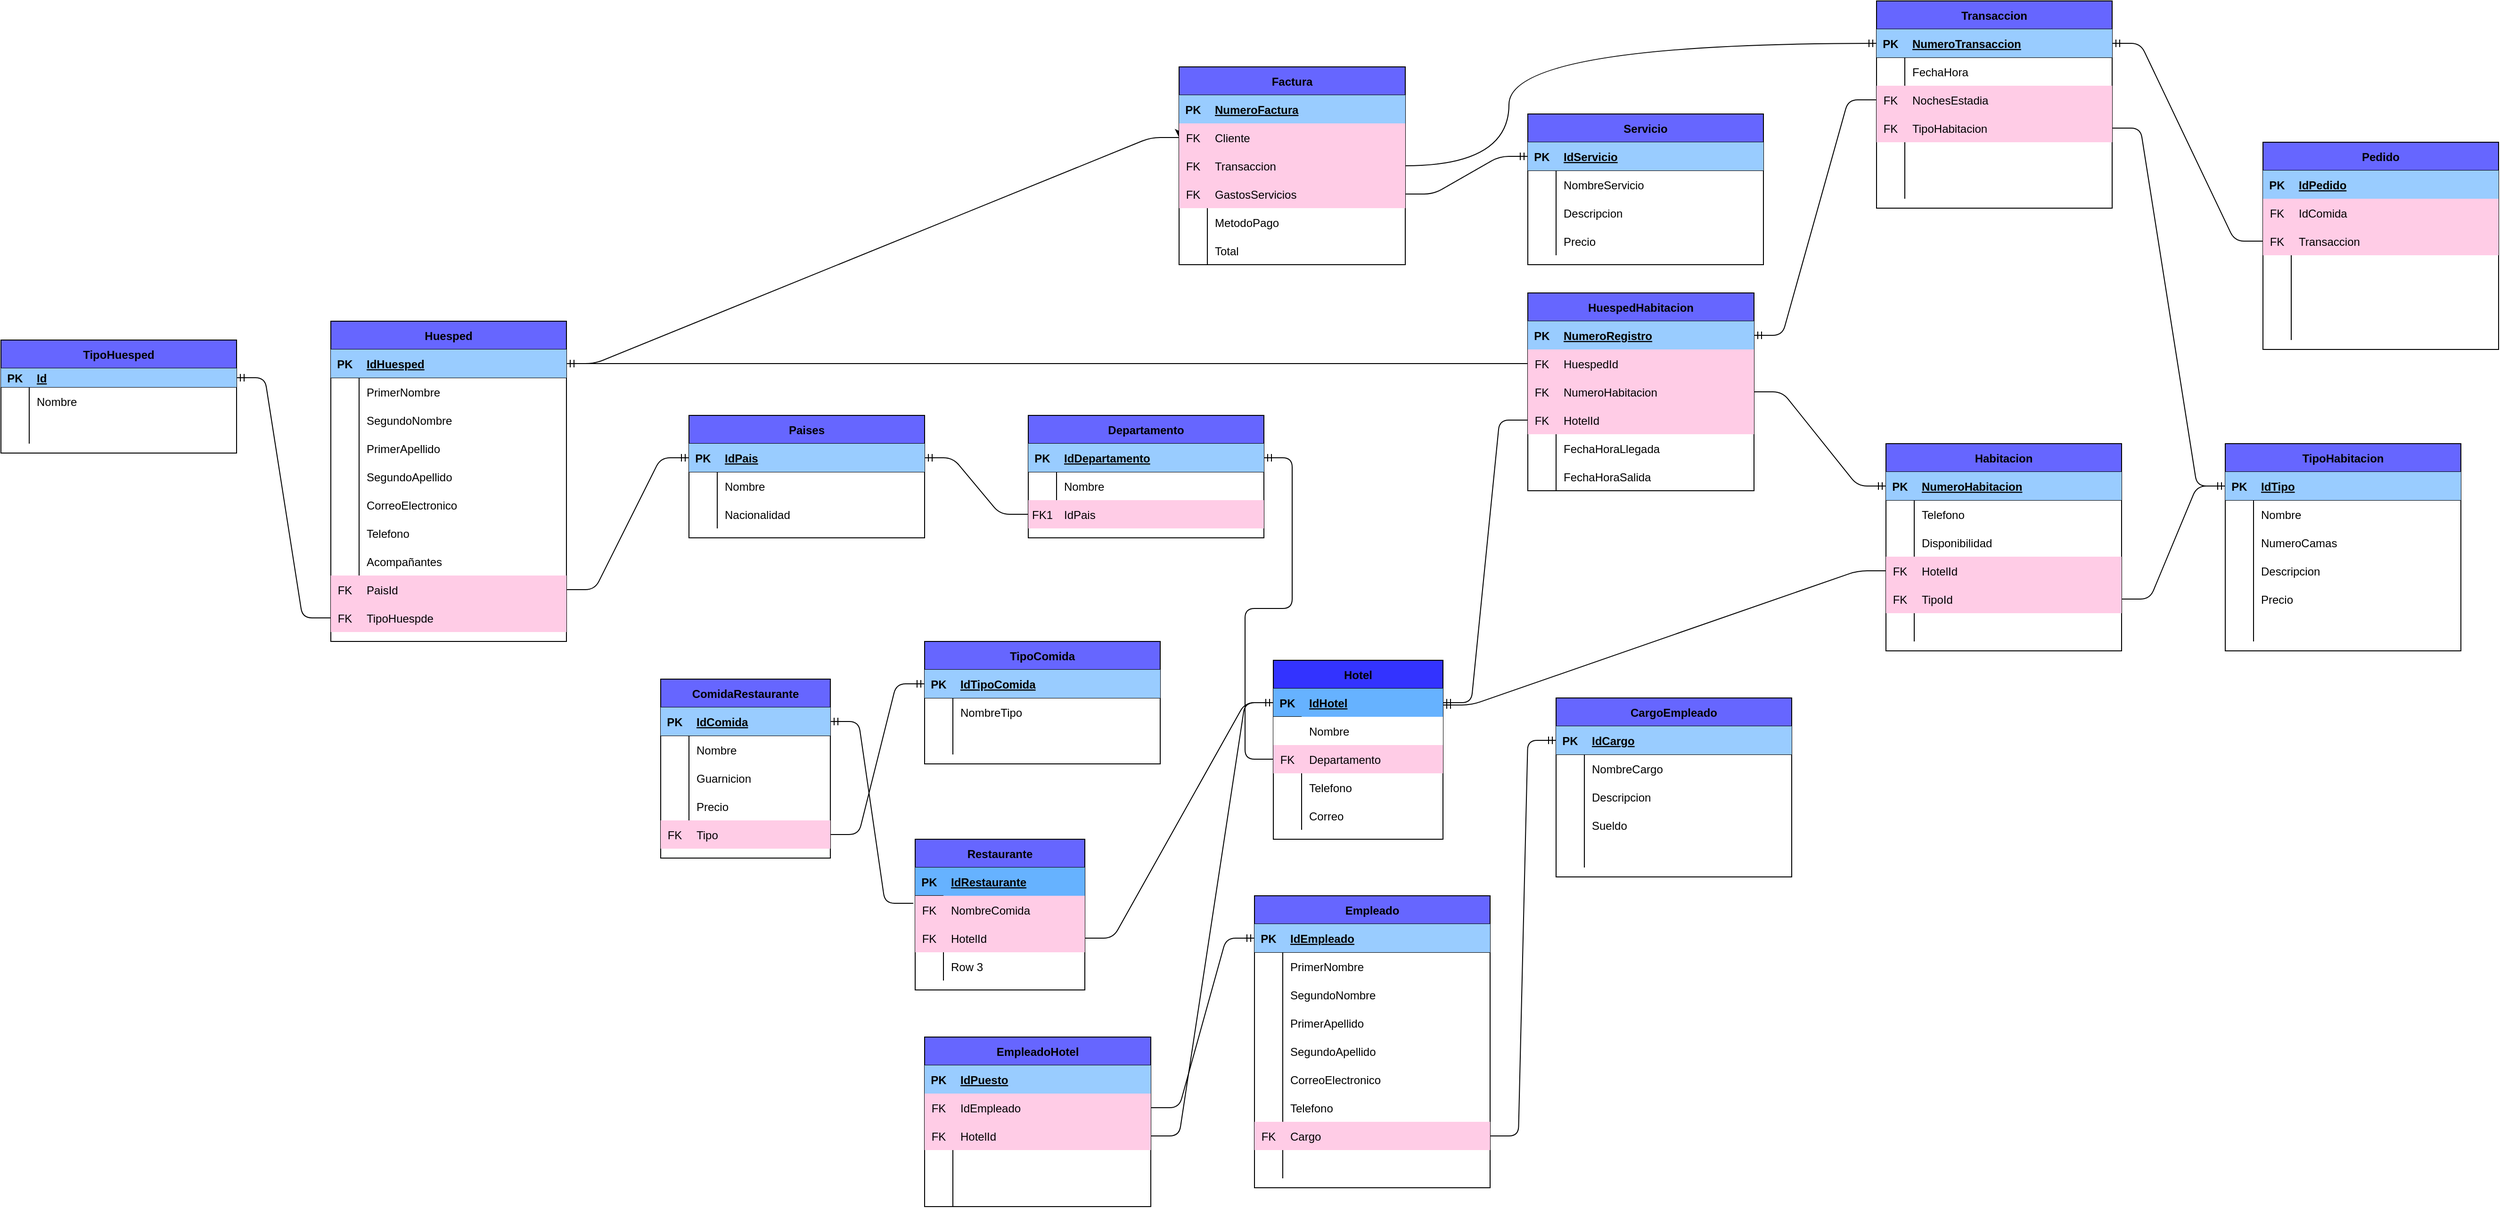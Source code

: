 <mxfile version="13.9.9" type="device"><diagram id="R2lEEEUBdFMjLlhIrx00" name="Page-1"><mxGraphModel dx="2327" dy="1780" grid="1" gridSize="10" guides="1" tooltips="1" connect="1" arrows="1" fold="1" page="1" pageScale="1" pageWidth="850" pageHeight="1100" math="0" shadow="0" extFonts="Permanent Marker^https://fonts.googleapis.com/css?family=Permanent+Marker"><root><mxCell id="0"/><mxCell id="1" parent="0"/><mxCell id="C-vyLk0tnHw3VtMMgP7b-2" value="Departamento" style="shape=table;startSize=30;container=1;collapsible=1;childLayout=tableLayout;fixedRows=1;rowLines=0;fontStyle=1;align=center;resizeLast=1;fillColor=#6666FF;" parent="1" vertex="1"><mxGeometry x="270" width="250" height="130" as="geometry"/></mxCell><mxCell id="C-vyLk0tnHw3VtMMgP7b-3" value="" style="shape=partialRectangle;collapsible=0;dropTarget=0;pointerEvents=0;fillColor=none;points=[[0,0.5],[1,0.5]];portConstraint=eastwest;top=0;left=0;right=0;bottom=1;" parent="C-vyLk0tnHw3VtMMgP7b-2" vertex="1"><mxGeometry y="30" width="250" height="30" as="geometry"/></mxCell><mxCell id="C-vyLk0tnHw3VtMMgP7b-4" value="PK" style="shape=partialRectangle;overflow=hidden;connectable=0;fillColor=#99CCFF;top=0;left=0;bottom=0;right=0;fontStyle=1;" parent="C-vyLk0tnHw3VtMMgP7b-3" vertex="1"><mxGeometry width="30" height="30" as="geometry"/></mxCell><mxCell id="C-vyLk0tnHw3VtMMgP7b-5" value="IdDepartamento" style="shape=partialRectangle;overflow=hidden;connectable=0;fillColor=#99CCFF;top=0;left=0;bottom=0;right=0;align=left;spacingLeft=6;fontStyle=5;" parent="C-vyLk0tnHw3VtMMgP7b-3" vertex="1"><mxGeometry x="30" width="220" height="30" as="geometry"/></mxCell><mxCell id="C-vyLk0tnHw3VtMMgP7b-9" value="" style="shape=partialRectangle;collapsible=0;dropTarget=0;pointerEvents=0;fillColor=none;points=[[0,0.5],[1,0.5]];portConstraint=eastwest;top=0;left=0;right=0;bottom=0;" parent="C-vyLk0tnHw3VtMMgP7b-2" vertex="1"><mxGeometry y="60" width="250" height="30" as="geometry"/></mxCell><mxCell id="C-vyLk0tnHw3VtMMgP7b-10" value="" style="shape=partialRectangle;overflow=hidden;connectable=0;fillColor=none;top=0;left=0;bottom=0;right=0;" parent="C-vyLk0tnHw3VtMMgP7b-9" vertex="1"><mxGeometry width="30" height="30" as="geometry"/></mxCell><mxCell id="C-vyLk0tnHw3VtMMgP7b-11" value="Nombre" style="shape=partialRectangle;overflow=hidden;connectable=0;fillColor=none;top=0;left=0;bottom=0;right=0;align=left;spacingLeft=6;" parent="C-vyLk0tnHw3VtMMgP7b-9" vertex="1"><mxGeometry x="30" width="220" height="30" as="geometry"/></mxCell><mxCell id="C-vyLk0tnHw3VtMMgP7b-6" value="" style="shape=partialRectangle;collapsible=0;dropTarget=0;pointerEvents=0;fillColor=none;points=[[0,0.5],[1,0.5]];portConstraint=eastwest;top=0;left=0;right=0;bottom=0;" parent="C-vyLk0tnHw3VtMMgP7b-2" vertex="1"><mxGeometry y="90" width="250" height="30" as="geometry"/></mxCell><mxCell id="C-vyLk0tnHw3VtMMgP7b-7" value="FK1" style="shape=partialRectangle;overflow=hidden;connectable=0;fillColor=#FFCCE6;top=0;left=0;bottom=0;right=0;" parent="C-vyLk0tnHw3VtMMgP7b-6" vertex="1"><mxGeometry width="30" height="30" as="geometry"/></mxCell><mxCell id="C-vyLk0tnHw3VtMMgP7b-8" value="IdPais" style="shape=partialRectangle;overflow=hidden;connectable=0;fillColor=#FFCCE6;top=0;left=0;bottom=0;right=0;align=left;spacingLeft=6;" parent="C-vyLk0tnHw3VtMMgP7b-6" vertex="1"><mxGeometry x="30" width="220" height="30" as="geometry"/></mxCell><mxCell id="C-vyLk0tnHw3VtMMgP7b-13" value="TipoComida" style="shape=table;startSize=30;container=1;collapsible=1;childLayout=tableLayout;fixedRows=1;rowLines=0;fontStyle=1;align=center;resizeLast=1;fillColor=#6666FF;" parent="1" vertex="1"><mxGeometry x="160" y="240" width="250" height="130" as="geometry"/></mxCell><mxCell id="C-vyLk0tnHw3VtMMgP7b-14" value="" style="shape=partialRectangle;collapsible=0;dropTarget=0;pointerEvents=0;fillColor=none;points=[[0,0.5],[1,0.5]];portConstraint=eastwest;top=0;left=0;right=0;bottom=1;" parent="C-vyLk0tnHw3VtMMgP7b-13" vertex="1"><mxGeometry y="30" width="250" height="30" as="geometry"/></mxCell><mxCell id="C-vyLk0tnHw3VtMMgP7b-15" value="PK" style="shape=partialRectangle;overflow=hidden;connectable=0;fillColor=#99CCFF;top=0;left=0;bottom=0;right=0;fontStyle=1;" parent="C-vyLk0tnHw3VtMMgP7b-14" vertex="1"><mxGeometry width="30" height="30" as="geometry"/></mxCell><mxCell id="C-vyLk0tnHw3VtMMgP7b-16" value="IdTipoComida" style="shape=partialRectangle;overflow=hidden;connectable=0;fillColor=#99CCFF;top=0;left=0;bottom=0;right=0;align=left;spacingLeft=6;fontStyle=5;" parent="C-vyLk0tnHw3VtMMgP7b-14" vertex="1"><mxGeometry x="30" width="220" height="30" as="geometry"/></mxCell><mxCell id="C-vyLk0tnHw3VtMMgP7b-17" value="" style="shape=partialRectangle;collapsible=0;dropTarget=0;pointerEvents=0;fillColor=none;points=[[0,0.5],[1,0.5]];portConstraint=eastwest;top=0;left=0;right=0;bottom=0;" parent="C-vyLk0tnHw3VtMMgP7b-13" vertex="1"><mxGeometry y="60" width="250" height="30" as="geometry"/></mxCell><mxCell id="C-vyLk0tnHw3VtMMgP7b-18" value="" style="shape=partialRectangle;overflow=hidden;connectable=0;fillColor=none;top=0;left=0;bottom=0;right=0;" parent="C-vyLk0tnHw3VtMMgP7b-17" vertex="1"><mxGeometry width="30" height="30" as="geometry"/></mxCell><mxCell id="C-vyLk0tnHw3VtMMgP7b-19" value="NombreTipo" style="shape=partialRectangle;overflow=hidden;connectable=0;fillColor=none;top=0;left=0;bottom=0;right=0;align=left;spacingLeft=6;" parent="C-vyLk0tnHw3VtMMgP7b-17" vertex="1"><mxGeometry x="30" width="220" height="30" as="geometry"/></mxCell><mxCell id="C-vyLk0tnHw3VtMMgP7b-20" value="" style="shape=partialRectangle;collapsible=0;dropTarget=0;pointerEvents=0;fillColor=none;points=[[0,0.5],[1,0.5]];portConstraint=eastwest;top=0;left=0;right=0;bottom=0;" parent="C-vyLk0tnHw3VtMMgP7b-13" vertex="1"><mxGeometry y="90" width="250" height="30" as="geometry"/></mxCell><mxCell id="C-vyLk0tnHw3VtMMgP7b-21" value="" style="shape=partialRectangle;overflow=hidden;connectable=0;fillColor=none;top=0;left=0;bottom=0;right=0;" parent="C-vyLk0tnHw3VtMMgP7b-20" vertex="1"><mxGeometry width="30" height="30" as="geometry"/></mxCell><mxCell id="C-vyLk0tnHw3VtMMgP7b-22" value="" style="shape=partialRectangle;overflow=hidden;connectable=0;fillColor=none;top=0;left=0;bottom=0;right=0;align=left;spacingLeft=6;" parent="C-vyLk0tnHw3VtMMgP7b-20" vertex="1"><mxGeometry x="30" width="220" height="30" as="geometry"/></mxCell><mxCell id="C-vyLk0tnHw3VtMMgP7b-23" value="Paises" style="shape=table;startSize=30;container=1;collapsible=1;childLayout=tableLayout;fixedRows=1;rowLines=0;fontStyle=1;align=center;resizeLast=1;fillColor=#6666FF;" parent="1" vertex="1"><mxGeometry x="-90" width="250" height="130" as="geometry"/></mxCell><mxCell id="BwdqKHteS-zWoA_1H8ld-228" value="" style="shape=partialRectangle;collapsible=0;dropTarget=0;pointerEvents=0;fillColor=#CCCCCC;points=[[0,0.5],[1,0.5]];portConstraint=eastwest;top=0;left=0;right=0;bottom=1;" vertex="1" parent="C-vyLk0tnHw3VtMMgP7b-23"><mxGeometry y="30" width="250" height="30" as="geometry"/></mxCell><mxCell id="BwdqKHteS-zWoA_1H8ld-229" value="PK" style="shape=partialRectangle;overflow=hidden;connectable=0;fillColor=#99CCFF;top=0;left=0;bottom=0;right=0;fontStyle=1;" vertex="1" parent="BwdqKHteS-zWoA_1H8ld-228"><mxGeometry width="30" height="30" as="geometry"/></mxCell><mxCell id="BwdqKHteS-zWoA_1H8ld-230" value="IdPais" style="shape=partialRectangle;overflow=hidden;connectable=0;fillColor=#99CCFF;top=0;left=0;bottom=0;right=0;align=left;spacingLeft=6;fontStyle=5;" vertex="1" parent="BwdqKHteS-zWoA_1H8ld-228"><mxGeometry x="30" width="220" height="30" as="geometry"/></mxCell><mxCell id="C-vyLk0tnHw3VtMMgP7b-27" value="" style="shape=partialRectangle;collapsible=0;dropTarget=0;pointerEvents=0;fillColor=none;points=[[0,0.5],[1,0.5]];portConstraint=eastwest;top=0;left=0;right=0;bottom=0;" parent="C-vyLk0tnHw3VtMMgP7b-23" vertex="1"><mxGeometry y="60" width="250" height="30" as="geometry"/></mxCell><mxCell id="C-vyLk0tnHw3VtMMgP7b-28" value="" style="shape=partialRectangle;overflow=hidden;connectable=0;fillColor=none;top=0;left=0;bottom=0;right=0;" parent="C-vyLk0tnHw3VtMMgP7b-27" vertex="1"><mxGeometry width="30" height="30" as="geometry"/></mxCell><mxCell id="C-vyLk0tnHw3VtMMgP7b-29" value="Nombre" style="shape=partialRectangle;overflow=hidden;connectable=0;fillColor=none;top=0;left=0;bottom=0;right=0;align=left;spacingLeft=6;" parent="C-vyLk0tnHw3VtMMgP7b-27" vertex="1"><mxGeometry x="30" width="220" height="30" as="geometry"/></mxCell><mxCell id="BwdqKHteS-zWoA_1H8ld-16" value="" style="shape=partialRectangle;collapsible=0;dropTarget=0;pointerEvents=0;fillColor=none;points=[[0,0.5],[1,0.5]];portConstraint=eastwest;top=0;left=0;right=0;bottom=0;" vertex="1" parent="C-vyLk0tnHw3VtMMgP7b-23"><mxGeometry y="90" width="250" height="30" as="geometry"/></mxCell><mxCell id="BwdqKHteS-zWoA_1H8ld-17" value="" style="shape=partialRectangle;overflow=hidden;connectable=0;fillColor=none;top=0;left=0;bottom=0;right=0;" vertex="1" parent="BwdqKHteS-zWoA_1H8ld-16"><mxGeometry width="30" height="30" as="geometry"/></mxCell><mxCell id="BwdqKHteS-zWoA_1H8ld-18" value="Nacionalidad" style="shape=partialRectangle;overflow=hidden;connectable=0;fillColor=none;top=0;left=0;bottom=0;right=0;align=left;spacingLeft=6;" vertex="1" parent="BwdqKHteS-zWoA_1H8ld-16"><mxGeometry x="30" width="220" height="30" as="geometry"/></mxCell><mxCell id="BwdqKHteS-zWoA_1H8ld-2" value="" style="edgeStyle=entityRelationEdgeStyle;fontSize=12;html=1;endArrow=ERmandOne;entryX=1;entryY=0.5;entryDx=0;entryDy=0;exitX=0;exitY=0.5;exitDx=0;exitDy=0;" edge="1" parent="1" source="C-vyLk0tnHw3VtMMgP7b-6" target="BwdqKHteS-zWoA_1H8ld-228"><mxGeometry width="100" height="100" relative="1" as="geometry"><mxPoint x="20" y="260" as="sourcePoint"/><mxPoint x="160" y="75" as="targetPoint"/></mxGeometry></mxCell><mxCell id="BwdqKHteS-zWoA_1H8ld-3" value="ComidaRestaurante" style="shape=table;startSize=30;container=1;collapsible=1;childLayout=tableLayout;fixedRows=1;rowLines=0;fontStyle=1;align=center;resizeLast=1;fillColor=#6666FF;" vertex="1" parent="1"><mxGeometry x="-120" y="280" width="180" height="190" as="geometry"/></mxCell><mxCell id="BwdqKHteS-zWoA_1H8ld-4" value="" style="shape=partialRectangle;collapsible=0;dropTarget=0;pointerEvents=0;fillColor=none;top=0;left=0;bottom=1;right=0;points=[[0,0.5],[1,0.5]];portConstraint=eastwest;" vertex="1" parent="BwdqKHteS-zWoA_1H8ld-3"><mxGeometry y="30" width="180" height="30" as="geometry"/></mxCell><mxCell id="BwdqKHteS-zWoA_1H8ld-5" value="PK" style="shape=partialRectangle;connectable=0;fillColor=#99CCFF;top=0;left=0;bottom=0;right=0;fontStyle=1;overflow=hidden;" vertex="1" parent="BwdqKHteS-zWoA_1H8ld-4"><mxGeometry width="30" height="30" as="geometry"/></mxCell><mxCell id="BwdqKHteS-zWoA_1H8ld-6" value="IdComida" style="shape=partialRectangle;connectable=0;fillColor=#99CCFF;top=0;left=0;bottom=0;right=0;align=left;spacingLeft=6;fontStyle=5;overflow=hidden;" vertex="1" parent="BwdqKHteS-zWoA_1H8ld-4"><mxGeometry x="30" width="150" height="30" as="geometry"/></mxCell><mxCell id="BwdqKHteS-zWoA_1H8ld-7" value="" style="shape=partialRectangle;collapsible=0;dropTarget=0;pointerEvents=0;fillColor=none;top=0;left=0;bottom=0;right=0;points=[[0,0.5],[1,0.5]];portConstraint=eastwest;" vertex="1" parent="BwdqKHteS-zWoA_1H8ld-3"><mxGeometry y="60" width="180" height="30" as="geometry"/></mxCell><mxCell id="BwdqKHteS-zWoA_1H8ld-8" value="" style="shape=partialRectangle;connectable=0;fillColor=none;top=0;left=0;bottom=0;right=0;editable=1;overflow=hidden;" vertex="1" parent="BwdqKHteS-zWoA_1H8ld-7"><mxGeometry width="30" height="30" as="geometry"/></mxCell><mxCell id="BwdqKHteS-zWoA_1H8ld-9" value="Nombre" style="shape=partialRectangle;connectable=0;fillColor=none;top=0;left=0;bottom=0;right=0;align=left;spacingLeft=6;overflow=hidden;" vertex="1" parent="BwdqKHteS-zWoA_1H8ld-7"><mxGeometry x="30" width="150" height="30" as="geometry"/></mxCell><mxCell id="BwdqKHteS-zWoA_1H8ld-10" value="" style="shape=partialRectangle;collapsible=0;dropTarget=0;pointerEvents=0;fillColor=none;top=0;left=0;bottom=0;right=0;points=[[0,0.5],[1,0.5]];portConstraint=eastwest;" vertex="1" parent="BwdqKHteS-zWoA_1H8ld-3"><mxGeometry y="90" width="180" height="30" as="geometry"/></mxCell><mxCell id="BwdqKHteS-zWoA_1H8ld-11" value="" style="shape=partialRectangle;connectable=0;fillColor=none;top=0;left=0;bottom=0;right=0;editable=1;overflow=hidden;" vertex="1" parent="BwdqKHteS-zWoA_1H8ld-10"><mxGeometry width="30" height="30" as="geometry"/></mxCell><mxCell id="BwdqKHteS-zWoA_1H8ld-12" value="Guarnicion" style="shape=partialRectangle;connectable=0;fillColor=none;top=0;left=0;bottom=0;right=0;align=left;spacingLeft=6;overflow=hidden;" vertex="1" parent="BwdqKHteS-zWoA_1H8ld-10"><mxGeometry x="30" width="150" height="30" as="geometry"/></mxCell><mxCell id="BwdqKHteS-zWoA_1H8ld-13" value="" style="shape=partialRectangle;collapsible=0;dropTarget=0;pointerEvents=0;fillColor=none;top=0;left=0;bottom=0;right=0;points=[[0,0.5],[1,0.5]];portConstraint=eastwest;" vertex="1" parent="BwdqKHteS-zWoA_1H8ld-3"><mxGeometry y="120" width="180" height="30" as="geometry"/></mxCell><mxCell id="BwdqKHteS-zWoA_1H8ld-14" value="" style="shape=partialRectangle;connectable=0;fillColor=none;top=0;left=0;bottom=0;right=0;editable=1;overflow=hidden;" vertex="1" parent="BwdqKHteS-zWoA_1H8ld-13"><mxGeometry width="30" height="30" as="geometry"/></mxCell><mxCell id="BwdqKHteS-zWoA_1H8ld-15" value="Precio" style="shape=partialRectangle;connectable=0;fillColor=none;top=0;left=0;bottom=0;right=0;align=left;spacingLeft=6;overflow=hidden;" vertex="1" parent="BwdqKHteS-zWoA_1H8ld-13"><mxGeometry x="30" width="150" height="30" as="geometry"/></mxCell><mxCell id="BwdqKHteS-zWoA_1H8ld-19" value="" style="shape=partialRectangle;collapsible=0;dropTarget=0;pointerEvents=0;fillColor=none;top=0;left=0;bottom=0;right=0;points=[[0,0.5],[1,0.5]];portConstraint=eastwest;" vertex="1" parent="BwdqKHteS-zWoA_1H8ld-3"><mxGeometry y="150" width="180" height="30" as="geometry"/></mxCell><mxCell id="BwdqKHteS-zWoA_1H8ld-20" value="FK" style="shape=partialRectangle;connectable=0;fillColor=#FFCCE6;top=0;left=0;bottom=0;right=0;editable=1;overflow=hidden;" vertex="1" parent="BwdqKHteS-zWoA_1H8ld-19"><mxGeometry width="30" height="30" as="geometry"/></mxCell><mxCell id="BwdqKHteS-zWoA_1H8ld-21" value="Tipo" style="shape=partialRectangle;connectable=0;fillColor=#FFCCE6;top=0;left=0;bottom=0;right=0;align=left;spacingLeft=6;overflow=hidden;" vertex="1" parent="BwdqKHteS-zWoA_1H8ld-19"><mxGeometry x="30" width="150" height="30" as="geometry"/></mxCell><mxCell id="BwdqKHteS-zWoA_1H8ld-22" value="" style="edgeStyle=entityRelationEdgeStyle;fontSize=12;html=1;endArrow=ERmandOne;exitX=1;exitY=0.5;exitDx=0;exitDy=0;" edge="1" parent="1" source="BwdqKHteS-zWoA_1H8ld-19" target="C-vyLk0tnHw3VtMMgP7b-14"><mxGeometry width="100" height="100" relative="1" as="geometry"><mxPoint x="360" y="350" as="sourcePoint"/><mxPoint x="460" y="250" as="targetPoint"/></mxGeometry></mxCell><mxCell id="BwdqKHteS-zWoA_1H8ld-23" value="Restaurante" style="shape=table;startSize=30;container=1;collapsible=1;childLayout=tableLayout;fixedRows=1;rowLines=0;fontStyle=1;align=center;resizeLast=1;fillColor=#6666FF;" vertex="1" parent="1"><mxGeometry x="150" y="450" width="180" height="160" as="geometry"/></mxCell><mxCell id="BwdqKHteS-zWoA_1H8ld-24" value="" style="shape=partialRectangle;collapsible=0;dropTarget=0;pointerEvents=0;fillColor=#66B2FF;top=0;left=0;bottom=1;right=0;points=[[0,0.5],[1,0.5]];portConstraint=eastwest;" vertex="1" parent="BwdqKHteS-zWoA_1H8ld-23"><mxGeometry y="30" width="180" height="30" as="geometry"/></mxCell><mxCell id="BwdqKHteS-zWoA_1H8ld-25" value="PK" style="shape=partialRectangle;connectable=0;fillColor=none;top=0;left=0;bottom=0;right=0;fontStyle=1;overflow=hidden;" vertex="1" parent="BwdqKHteS-zWoA_1H8ld-24"><mxGeometry width="30" height="30" as="geometry"/></mxCell><mxCell id="BwdqKHteS-zWoA_1H8ld-26" value="IdRestaurante" style="shape=partialRectangle;connectable=0;fillColor=#66B2FF;top=0;left=0;bottom=0;right=0;align=left;spacingLeft=6;fontStyle=5;overflow=hidden;" vertex="1" parent="BwdqKHteS-zWoA_1H8ld-24"><mxGeometry x="30" width="150" height="30" as="geometry"/></mxCell><mxCell id="BwdqKHteS-zWoA_1H8ld-27" value="" style="shape=partialRectangle;collapsible=0;dropTarget=0;pointerEvents=0;fillColor=#FFCCE6;top=0;left=0;bottom=0;right=0;points=[[0,0.5],[1,0.5]];portConstraint=eastwest;" vertex="1" parent="BwdqKHteS-zWoA_1H8ld-23"><mxGeometry y="60" width="180" height="30" as="geometry"/></mxCell><mxCell id="BwdqKHteS-zWoA_1H8ld-28" value="FK" style="shape=partialRectangle;connectable=0;fillColor=none;top=0;left=0;bottom=0;right=0;editable=1;overflow=hidden;" vertex="1" parent="BwdqKHteS-zWoA_1H8ld-27"><mxGeometry width="30" height="30" as="geometry"/></mxCell><mxCell id="BwdqKHteS-zWoA_1H8ld-29" value="NombreComida" style="shape=partialRectangle;connectable=0;fillColor=none;top=0;left=0;bottom=0;right=0;align=left;spacingLeft=6;overflow=hidden;" vertex="1" parent="BwdqKHteS-zWoA_1H8ld-27"><mxGeometry x="30" width="150" height="30" as="geometry"/></mxCell><mxCell id="BwdqKHteS-zWoA_1H8ld-30" value="" style="shape=partialRectangle;collapsible=0;dropTarget=0;pointerEvents=0;fillColor=#FFCCE6;top=0;left=0;bottom=0;right=0;points=[[0,0.5],[1,0.5]];portConstraint=eastwest;" vertex="1" parent="BwdqKHteS-zWoA_1H8ld-23"><mxGeometry y="90" width="180" height="30" as="geometry"/></mxCell><mxCell id="BwdqKHteS-zWoA_1H8ld-31" value="FK" style="shape=partialRectangle;connectable=0;fillColor=none;top=0;left=0;bottom=0;right=0;editable=1;overflow=hidden;" vertex="1" parent="BwdqKHteS-zWoA_1H8ld-30"><mxGeometry width="30" height="30" as="geometry"/></mxCell><mxCell id="BwdqKHteS-zWoA_1H8ld-32" value="HotelId" style="shape=partialRectangle;connectable=0;fillColor=none;top=0;left=0;bottom=0;right=0;align=left;spacingLeft=6;overflow=hidden;" vertex="1" parent="BwdqKHteS-zWoA_1H8ld-30"><mxGeometry x="30" width="150" height="30" as="geometry"/></mxCell><mxCell id="BwdqKHteS-zWoA_1H8ld-33" value="" style="shape=partialRectangle;collapsible=0;dropTarget=0;pointerEvents=0;fillColor=none;top=0;left=0;bottom=0;right=0;points=[[0,0.5],[1,0.5]];portConstraint=eastwest;" vertex="1" parent="BwdqKHteS-zWoA_1H8ld-23"><mxGeometry y="120" width="180" height="30" as="geometry"/></mxCell><mxCell id="BwdqKHteS-zWoA_1H8ld-34" value="" style="shape=partialRectangle;connectable=0;fillColor=none;top=0;left=0;bottom=0;right=0;editable=1;overflow=hidden;" vertex="1" parent="BwdqKHteS-zWoA_1H8ld-33"><mxGeometry width="30" height="30" as="geometry"/></mxCell><mxCell id="BwdqKHteS-zWoA_1H8ld-35" value="Row 3" style="shape=partialRectangle;connectable=0;fillColor=none;top=0;left=0;bottom=0;right=0;align=left;spacingLeft=6;overflow=hidden;" vertex="1" parent="BwdqKHteS-zWoA_1H8ld-33"><mxGeometry x="30" width="150" height="30" as="geometry"/></mxCell><mxCell id="BwdqKHteS-zWoA_1H8ld-36" value="" style="edgeStyle=entityRelationEdgeStyle;fontSize=12;html=1;endArrow=ERmandOne;entryX=1;entryY=0.5;entryDx=0;entryDy=0;exitX=-0.011;exitY=0.267;exitDx=0;exitDy=0;exitPerimeter=0;" edge="1" parent="1" source="BwdqKHteS-zWoA_1H8ld-27" target="BwdqKHteS-zWoA_1H8ld-4"><mxGeometry width="100" height="100" relative="1" as="geometry"><mxPoint x="220" y="530" as="sourcePoint"/><mxPoint x="320" y="430" as="targetPoint"/></mxGeometry></mxCell><mxCell id="BwdqKHteS-zWoA_1H8ld-37" value="Hotel" style="shape=table;startSize=30;container=1;collapsible=1;childLayout=tableLayout;fixedRows=1;rowLines=0;fontStyle=1;align=center;resizeLast=1;fillColor=#3333FF;" vertex="1" parent="1"><mxGeometry x="530" y="260" width="180" height="190" as="geometry"/></mxCell><mxCell id="BwdqKHteS-zWoA_1H8ld-38" value="" style="shape=partialRectangle;collapsible=0;dropTarget=0;pointerEvents=0;fillColor=#66B2FF;top=0;left=0;bottom=1;right=0;points=[[0,0.5],[1,0.5]];portConstraint=eastwest;" vertex="1" parent="BwdqKHteS-zWoA_1H8ld-37"><mxGeometry y="30" width="180" height="30" as="geometry"/></mxCell><mxCell id="BwdqKHteS-zWoA_1H8ld-39" value="PK" style="shape=partialRectangle;connectable=0;fillColor=none;top=0;left=0;bottom=0;right=0;fontStyle=1;overflow=hidden;" vertex="1" parent="BwdqKHteS-zWoA_1H8ld-38"><mxGeometry width="30" height="30" as="geometry"/></mxCell><mxCell id="BwdqKHteS-zWoA_1H8ld-40" value="IdHotel" style="shape=partialRectangle;connectable=0;fillColor=#66B2FF;top=0;left=0;bottom=0;right=0;align=left;spacingLeft=6;fontStyle=5;overflow=hidden;" vertex="1" parent="BwdqKHteS-zWoA_1H8ld-38"><mxGeometry x="30" width="150" height="30" as="geometry"/></mxCell><mxCell id="BwdqKHteS-zWoA_1H8ld-41" value="" style="shape=partialRectangle;collapsible=0;dropTarget=0;pointerEvents=0;fillColor=#FFCCE6;top=0;left=0;bottom=0;right=0;points=[[0,0.5],[1,0.5]];portConstraint=eastwest;" vertex="1" parent="BwdqKHteS-zWoA_1H8ld-37"><mxGeometry y="60" width="180" height="30" as="geometry"/></mxCell><mxCell id="BwdqKHteS-zWoA_1H8ld-42" value="" style="shape=partialRectangle;connectable=0;fillColor=#FFFFFF;top=0;left=0;bottom=0;right=0;editable=1;overflow=hidden;" vertex="1" parent="BwdqKHteS-zWoA_1H8ld-41"><mxGeometry width="30" height="30" as="geometry"/></mxCell><mxCell id="BwdqKHteS-zWoA_1H8ld-43" value="Nombre" style="shape=partialRectangle;connectable=0;fillColor=#FFFFFF;top=0;left=0;bottom=0;right=0;align=left;spacingLeft=6;overflow=hidden;" vertex="1" parent="BwdqKHteS-zWoA_1H8ld-41"><mxGeometry x="30" width="150" height="30" as="geometry"/></mxCell><mxCell id="BwdqKHteS-zWoA_1H8ld-44" value="" style="shape=partialRectangle;collapsible=0;dropTarget=0;pointerEvents=0;fillColor=#FFCCE6;top=0;left=0;bottom=0;right=0;points=[[0,0.5],[1,0.5]];portConstraint=eastwest;" vertex="1" parent="BwdqKHteS-zWoA_1H8ld-37"><mxGeometry y="90" width="180" height="30" as="geometry"/></mxCell><mxCell id="BwdqKHteS-zWoA_1H8ld-45" value="FK" style="shape=partialRectangle;connectable=0;fillColor=none;top=0;left=0;bottom=0;right=0;editable=1;overflow=hidden;" vertex="1" parent="BwdqKHteS-zWoA_1H8ld-44"><mxGeometry width="30" height="30" as="geometry"/></mxCell><mxCell id="BwdqKHteS-zWoA_1H8ld-46" value="Departamento" style="shape=partialRectangle;connectable=0;fillColor=none;top=0;left=0;bottom=0;right=0;align=left;spacingLeft=6;overflow=hidden;" vertex="1" parent="BwdqKHteS-zWoA_1H8ld-44"><mxGeometry x="30" width="150" height="30" as="geometry"/></mxCell><mxCell id="BwdqKHteS-zWoA_1H8ld-47" value="" style="shape=partialRectangle;collapsible=0;dropTarget=0;pointerEvents=0;fillColor=none;top=0;left=0;bottom=0;right=0;points=[[0,0.5],[1,0.5]];portConstraint=eastwest;" vertex="1" parent="BwdqKHteS-zWoA_1H8ld-37"><mxGeometry y="120" width="180" height="30" as="geometry"/></mxCell><mxCell id="BwdqKHteS-zWoA_1H8ld-48" value="" style="shape=partialRectangle;connectable=0;fillColor=none;top=0;left=0;bottom=0;right=0;editable=1;overflow=hidden;" vertex="1" parent="BwdqKHteS-zWoA_1H8ld-47"><mxGeometry width="30" height="30" as="geometry"/></mxCell><mxCell id="BwdqKHteS-zWoA_1H8ld-49" value="Telefono" style="shape=partialRectangle;connectable=0;fillColor=none;top=0;left=0;bottom=0;right=0;align=left;spacingLeft=6;overflow=hidden;" vertex="1" parent="BwdqKHteS-zWoA_1H8ld-47"><mxGeometry x="30" width="150" height="30" as="geometry"/></mxCell><mxCell id="BwdqKHteS-zWoA_1H8ld-50" value="" style="shape=partialRectangle;collapsible=0;dropTarget=0;pointerEvents=0;fillColor=none;top=0;left=0;bottom=0;right=0;points=[[0,0.5],[1,0.5]];portConstraint=eastwest;" vertex="1" parent="BwdqKHteS-zWoA_1H8ld-37"><mxGeometry y="150" width="180" height="30" as="geometry"/></mxCell><mxCell id="BwdqKHteS-zWoA_1H8ld-51" value="" style="shape=partialRectangle;connectable=0;fillColor=none;top=0;left=0;bottom=0;right=0;editable=1;overflow=hidden;" vertex="1" parent="BwdqKHteS-zWoA_1H8ld-50"><mxGeometry width="30" height="30" as="geometry"/></mxCell><mxCell id="BwdqKHteS-zWoA_1H8ld-52" value="Correo" style="shape=partialRectangle;connectable=0;fillColor=none;top=0;left=0;bottom=0;right=0;align=left;spacingLeft=6;overflow=hidden;" vertex="1" parent="BwdqKHteS-zWoA_1H8ld-50"><mxGeometry x="30" width="150" height="30" as="geometry"/></mxCell><mxCell id="BwdqKHteS-zWoA_1H8ld-55" value="" style="edgeStyle=entityRelationEdgeStyle;fontSize=12;html=1;endArrow=ERmandOne;entryX=1;entryY=0.5;entryDx=0;entryDy=0;" edge="1" parent="1" source="BwdqKHteS-zWoA_1H8ld-44" target="C-vyLk0tnHw3VtMMgP7b-3"><mxGeometry width="100" height="100" relative="1" as="geometry"><mxPoint x="690" y="470" as="sourcePoint"/><mxPoint x="480" y="230" as="targetPoint"/></mxGeometry></mxCell><mxCell id="BwdqKHteS-zWoA_1H8ld-56" value="" style="edgeStyle=entityRelationEdgeStyle;fontSize=12;html=1;endArrow=ERmandOne;entryX=0;entryY=0.5;entryDx=0;entryDy=0;exitX=1;exitY=0.5;exitDx=0;exitDy=0;" edge="1" parent="1" source="BwdqKHteS-zWoA_1H8ld-30" target="BwdqKHteS-zWoA_1H8ld-38"><mxGeometry width="100" height="100" relative="1" as="geometry"><mxPoint x="380" y="470" as="sourcePoint"/><mxPoint x="480" y="370" as="targetPoint"/></mxGeometry></mxCell><mxCell id="BwdqKHteS-zWoA_1H8ld-57" value="Empleado" style="shape=table;startSize=30;container=1;collapsible=1;childLayout=tableLayout;fixedRows=1;rowLines=0;fontStyle=1;align=center;resizeLast=1;fillColor=#6666FF;" vertex="1" parent="1"><mxGeometry x="510" y="510" width="250" height="310" as="geometry"/></mxCell><mxCell id="BwdqKHteS-zWoA_1H8ld-58" value="" style="shape=partialRectangle;collapsible=0;dropTarget=0;pointerEvents=0;fillColor=none;points=[[0,0.5],[1,0.5]];portConstraint=eastwest;top=0;left=0;right=0;bottom=1;" vertex="1" parent="BwdqKHteS-zWoA_1H8ld-57"><mxGeometry y="30" width="250" height="30" as="geometry"/></mxCell><mxCell id="BwdqKHteS-zWoA_1H8ld-59" value="PK" style="shape=partialRectangle;overflow=hidden;connectable=0;fillColor=#99CCFF;top=0;left=0;bottom=0;right=0;fontStyle=1;" vertex="1" parent="BwdqKHteS-zWoA_1H8ld-58"><mxGeometry width="30" height="30" as="geometry"/></mxCell><mxCell id="BwdqKHteS-zWoA_1H8ld-60" value="IdEmpleado" style="shape=partialRectangle;overflow=hidden;connectable=0;fillColor=#99CCFF;top=0;left=0;bottom=0;right=0;align=left;spacingLeft=6;fontStyle=5;" vertex="1" parent="BwdqKHteS-zWoA_1H8ld-58"><mxGeometry x="30" width="220" height="30" as="geometry"/></mxCell><mxCell id="BwdqKHteS-zWoA_1H8ld-61" value="" style="shape=partialRectangle;collapsible=0;dropTarget=0;pointerEvents=0;fillColor=none;points=[[0,0.5],[1,0.5]];portConstraint=eastwest;top=0;left=0;right=0;bottom=0;" vertex="1" parent="BwdqKHteS-zWoA_1H8ld-57"><mxGeometry y="60" width="250" height="30" as="geometry"/></mxCell><mxCell id="BwdqKHteS-zWoA_1H8ld-62" value="" style="shape=partialRectangle;overflow=hidden;connectable=0;fillColor=none;top=0;left=0;bottom=0;right=0;" vertex="1" parent="BwdqKHteS-zWoA_1H8ld-61"><mxGeometry width="30" height="30" as="geometry"/></mxCell><mxCell id="BwdqKHteS-zWoA_1H8ld-63" value="PrimerNombre" style="shape=partialRectangle;overflow=hidden;connectable=0;fillColor=none;top=0;left=0;bottom=0;right=0;align=left;spacingLeft=6;" vertex="1" parent="BwdqKHteS-zWoA_1H8ld-61"><mxGeometry x="30" width="220" height="30" as="geometry"/></mxCell><mxCell id="BwdqKHteS-zWoA_1H8ld-67" value="" style="shape=partialRectangle;collapsible=0;dropTarget=0;pointerEvents=0;fillColor=none;points=[[0,0.5],[1,0.5]];portConstraint=eastwest;top=0;left=0;right=0;bottom=0;" vertex="1" parent="BwdqKHteS-zWoA_1H8ld-57"><mxGeometry y="90" width="250" height="30" as="geometry"/></mxCell><mxCell id="BwdqKHteS-zWoA_1H8ld-68" value="" style="shape=partialRectangle;overflow=hidden;connectable=0;fillColor=none;top=0;left=0;bottom=0;right=0;" vertex="1" parent="BwdqKHteS-zWoA_1H8ld-67"><mxGeometry width="30" height="30" as="geometry"/></mxCell><mxCell id="BwdqKHteS-zWoA_1H8ld-69" value="SegundoNombre" style="shape=partialRectangle;overflow=hidden;connectable=0;fillColor=none;top=0;left=0;bottom=0;right=0;align=left;spacingLeft=6;" vertex="1" parent="BwdqKHteS-zWoA_1H8ld-67"><mxGeometry x="30" width="220" height="30" as="geometry"/></mxCell><mxCell id="BwdqKHteS-zWoA_1H8ld-70" value="" style="shape=partialRectangle;collapsible=0;dropTarget=0;pointerEvents=0;fillColor=none;points=[[0,0.5],[1,0.5]];portConstraint=eastwest;top=0;left=0;right=0;bottom=0;" vertex="1" parent="BwdqKHteS-zWoA_1H8ld-57"><mxGeometry y="120" width="250" height="30" as="geometry"/></mxCell><mxCell id="BwdqKHteS-zWoA_1H8ld-71" value="" style="shape=partialRectangle;overflow=hidden;connectable=0;fillColor=none;top=0;left=0;bottom=0;right=0;" vertex="1" parent="BwdqKHteS-zWoA_1H8ld-70"><mxGeometry width="30" height="30" as="geometry"/></mxCell><mxCell id="BwdqKHteS-zWoA_1H8ld-72" value="PrimerApellido" style="shape=partialRectangle;overflow=hidden;connectable=0;fillColor=none;top=0;left=0;bottom=0;right=0;align=left;spacingLeft=6;" vertex="1" parent="BwdqKHteS-zWoA_1H8ld-70"><mxGeometry x="30" width="220" height="30" as="geometry"/></mxCell><mxCell id="BwdqKHteS-zWoA_1H8ld-73" value="" style="shape=partialRectangle;collapsible=0;dropTarget=0;pointerEvents=0;fillColor=none;points=[[0,0.5],[1,0.5]];portConstraint=eastwest;top=0;left=0;right=0;bottom=0;" vertex="1" parent="BwdqKHteS-zWoA_1H8ld-57"><mxGeometry y="150" width="250" height="30" as="geometry"/></mxCell><mxCell id="BwdqKHteS-zWoA_1H8ld-74" value="" style="shape=partialRectangle;overflow=hidden;connectable=0;fillColor=none;top=0;left=0;bottom=0;right=0;" vertex="1" parent="BwdqKHteS-zWoA_1H8ld-73"><mxGeometry width="30" height="30" as="geometry"/></mxCell><mxCell id="BwdqKHteS-zWoA_1H8ld-75" value="SegundoApellido" style="shape=partialRectangle;overflow=hidden;connectable=0;fillColor=none;top=0;left=0;bottom=0;right=0;align=left;spacingLeft=6;" vertex="1" parent="BwdqKHteS-zWoA_1H8ld-73"><mxGeometry x="30" width="220" height="30" as="geometry"/></mxCell><mxCell id="BwdqKHteS-zWoA_1H8ld-76" value="" style="shape=partialRectangle;collapsible=0;dropTarget=0;pointerEvents=0;fillColor=none;points=[[0,0.5],[1,0.5]];portConstraint=eastwest;top=0;left=0;right=0;bottom=0;" vertex="1" parent="BwdqKHteS-zWoA_1H8ld-57"><mxGeometry y="180" width="250" height="30" as="geometry"/></mxCell><mxCell id="BwdqKHteS-zWoA_1H8ld-77" value="" style="shape=partialRectangle;overflow=hidden;connectable=0;fillColor=none;top=0;left=0;bottom=0;right=0;" vertex="1" parent="BwdqKHteS-zWoA_1H8ld-76"><mxGeometry width="30" height="30" as="geometry"/></mxCell><mxCell id="BwdqKHteS-zWoA_1H8ld-78" value="CorreoElectronico" style="shape=partialRectangle;overflow=hidden;connectable=0;fillColor=none;top=0;left=0;bottom=0;right=0;align=left;spacingLeft=6;" vertex="1" parent="BwdqKHteS-zWoA_1H8ld-76"><mxGeometry x="30" width="220" height="30" as="geometry"/></mxCell><mxCell id="BwdqKHteS-zWoA_1H8ld-79" value="" style="shape=partialRectangle;collapsible=0;dropTarget=0;pointerEvents=0;fillColor=none;points=[[0,0.5],[1,0.5]];portConstraint=eastwest;top=0;left=0;right=0;bottom=0;" vertex="1" parent="BwdqKHteS-zWoA_1H8ld-57"><mxGeometry y="210" width="250" height="30" as="geometry"/></mxCell><mxCell id="BwdqKHteS-zWoA_1H8ld-80" value="" style="shape=partialRectangle;overflow=hidden;connectable=0;fillColor=none;top=0;left=0;bottom=0;right=0;" vertex="1" parent="BwdqKHteS-zWoA_1H8ld-79"><mxGeometry width="30" height="30" as="geometry"/></mxCell><mxCell id="BwdqKHteS-zWoA_1H8ld-81" value="Telefono" style="shape=partialRectangle;overflow=hidden;connectable=0;fillColor=none;top=0;left=0;bottom=0;right=0;align=left;spacingLeft=6;" vertex="1" parent="BwdqKHteS-zWoA_1H8ld-79"><mxGeometry x="30" width="220" height="30" as="geometry"/></mxCell><mxCell id="BwdqKHteS-zWoA_1H8ld-82" value="" style="shape=partialRectangle;collapsible=0;dropTarget=0;pointerEvents=0;fillColor=#FF99CC;points=[[0,0.5],[1,0.5]];portConstraint=eastwest;top=0;left=0;right=0;bottom=0;" vertex="1" parent="BwdqKHteS-zWoA_1H8ld-57"><mxGeometry y="240" width="250" height="30" as="geometry"/></mxCell><mxCell id="BwdqKHteS-zWoA_1H8ld-83" value="FK" style="shape=partialRectangle;overflow=hidden;connectable=0;fillColor=#FFCCE6;top=0;left=0;bottom=0;right=0;" vertex="1" parent="BwdqKHteS-zWoA_1H8ld-82"><mxGeometry width="30" height="30" as="geometry"/></mxCell><mxCell id="BwdqKHteS-zWoA_1H8ld-84" value="Cargo" style="shape=partialRectangle;overflow=hidden;connectable=0;fillColor=#FFCCE6;top=0;left=0;bottom=0;right=0;align=left;spacingLeft=6;" vertex="1" parent="BwdqKHteS-zWoA_1H8ld-82"><mxGeometry x="30" width="220" height="30" as="geometry"/></mxCell><mxCell id="BwdqKHteS-zWoA_1H8ld-64" value="" style="shape=partialRectangle;collapsible=0;dropTarget=0;pointerEvents=0;fillColor=none;points=[[0,0.5],[1,0.5]];portConstraint=eastwest;top=0;left=0;right=0;bottom=0;" vertex="1" parent="BwdqKHteS-zWoA_1H8ld-57"><mxGeometry y="270" width="250" height="30" as="geometry"/></mxCell><mxCell id="BwdqKHteS-zWoA_1H8ld-65" value="" style="shape=partialRectangle;overflow=hidden;connectable=0;fillColor=none;top=0;left=0;bottom=0;right=0;" vertex="1" parent="BwdqKHteS-zWoA_1H8ld-64"><mxGeometry width="30" height="30" as="geometry"/></mxCell><mxCell id="BwdqKHteS-zWoA_1H8ld-66" value="" style="shape=partialRectangle;overflow=hidden;connectable=0;fillColor=none;top=0;left=0;bottom=0;right=0;align=left;spacingLeft=6;" vertex="1" parent="BwdqKHteS-zWoA_1H8ld-64"><mxGeometry x="30" width="220" height="30" as="geometry"/></mxCell><mxCell id="BwdqKHteS-zWoA_1H8ld-101" value="CargoEmpleado" style="shape=table;startSize=30;container=1;collapsible=1;childLayout=tableLayout;fixedRows=1;rowLines=0;fontStyle=1;align=center;resizeLast=1;fillColor=#6666FF;" vertex="1" parent="1"><mxGeometry x="830" y="300" width="250" height="190" as="geometry"/></mxCell><mxCell id="BwdqKHteS-zWoA_1H8ld-102" value="" style="shape=partialRectangle;collapsible=0;dropTarget=0;pointerEvents=0;fillColor=none;points=[[0,0.5],[1,0.5]];portConstraint=eastwest;top=0;left=0;right=0;bottom=1;" vertex="1" parent="BwdqKHteS-zWoA_1H8ld-101"><mxGeometry y="30" width="250" height="30" as="geometry"/></mxCell><mxCell id="BwdqKHteS-zWoA_1H8ld-103" value="PK" style="shape=partialRectangle;overflow=hidden;connectable=0;fillColor=#99CCFF;top=0;left=0;bottom=0;right=0;fontStyle=1;" vertex="1" parent="BwdqKHteS-zWoA_1H8ld-102"><mxGeometry width="30" height="30" as="geometry"/></mxCell><mxCell id="BwdqKHteS-zWoA_1H8ld-104" value="IdCargo" style="shape=partialRectangle;overflow=hidden;connectable=0;fillColor=#99CCFF;top=0;left=0;bottom=0;right=0;align=left;spacingLeft=6;fontStyle=5;" vertex="1" parent="BwdqKHteS-zWoA_1H8ld-102"><mxGeometry x="30" width="220" height="30" as="geometry"/></mxCell><mxCell id="BwdqKHteS-zWoA_1H8ld-105" value="" style="shape=partialRectangle;collapsible=0;dropTarget=0;pointerEvents=0;fillColor=none;points=[[0,0.5],[1,0.5]];portConstraint=eastwest;top=0;left=0;right=0;bottom=0;" vertex="1" parent="BwdqKHteS-zWoA_1H8ld-101"><mxGeometry y="60" width="250" height="30" as="geometry"/></mxCell><mxCell id="BwdqKHteS-zWoA_1H8ld-106" value="" style="shape=partialRectangle;overflow=hidden;connectable=0;fillColor=none;top=0;left=0;bottom=0;right=0;" vertex="1" parent="BwdqKHteS-zWoA_1H8ld-105"><mxGeometry width="30" height="30" as="geometry"/></mxCell><mxCell id="BwdqKHteS-zWoA_1H8ld-107" value="NombreCargo" style="shape=partialRectangle;overflow=hidden;connectable=0;fillColor=none;top=0;left=0;bottom=0;right=0;align=left;spacingLeft=6;" vertex="1" parent="BwdqKHteS-zWoA_1H8ld-105"><mxGeometry x="30" width="220" height="30" as="geometry"/></mxCell><mxCell id="BwdqKHteS-zWoA_1H8ld-111" value="" style="shape=partialRectangle;collapsible=0;dropTarget=0;pointerEvents=0;fillColor=none;points=[[0,0.5],[1,0.5]];portConstraint=eastwest;top=0;left=0;right=0;bottom=0;" vertex="1" parent="BwdqKHteS-zWoA_1H8ld-101"><mxGeometry y="90" width="250" height="30" as="geometry"/></mxCell><mxCell id="BwdqKHteS-zWoA_1H8ld-112" value="" style="shape=partialRectangle;overflow=hidden;connectable=0;fillColor=none;top=0;left=0;bottom=0;right=0;" vertex="1" parent="BwdqKHteS-zWoA_1H8ld-111"><mxGeometry width="30" height="30" as="geometry"/></mxCell><mxCell id="BwdqKHteS-zWoA_1H8ld-113" value="Descripcion" style="shape=partialRectangle;overflow=hidden;connectable=0;fillColor=none;top=0;left=0;bottom=0;right=0;align=left;spacingLeft=6;" vertex="1" parent="BwdqKHteS-zWoA_1H8ld-111"><mxGeometry x="30" width="220" height="30" as="geometry"/></mxCell><mxCell id="BwdqKHteS-zWoA_1H8ld-114" value="" style="shape=partialRectangle;collapsible=0;dropTarget=0;pointerEvents=0;fillColor=none;points=[[0,0.5],[1,0.5]];portConstraint=eastwest;top=0;left=0;right=0;bottom=0;" vertex="1" parent="BwdqKHteS-zWoA_1H8ld-101"><mxGeometry y="120" width="250" height="30" as="geometry"/></mxCell><mxCell id="BwdqKHteS-zWoA_1H8ld-115" value="" style="shape=partialRectangle;overflow=hidden;connectable=0;fillColor=none;top=0;left=0;bottom=0;right=0;" vertex="1" parent="BwdqKHteS-zWoA_1H8ld-114"><mxGeometry width="30" height="30" as="geometry"/></mxCell><mxCell id="BwdqKHteS-zWoA_1H8ld-116" value="Sueldo" style="shape=partialRectangle;overflow=hidden;connectable=0;fillColor=none;top=0;left=0;bottom=0;right=0;align=left;spacingLeft=6;" vertex="1" parent="BwdqKHteS-zWoA_1H8ld-114"><mxGeometry x="30" width="220" height="30" as="geometry"/></mxCell><mxCell id="BwdqKHteS-zWoA_1H8ld-108" value="" style="shape=partialRectangle;collapsible=0;dropTarget=0;pointerEvents=0;fillColor=none;points=[[0,0.5],[1,0.5]];portConstraint=eastwest;top=0;left=0;right=0;bottom=0;" vertex="1" parent="BwdqKHteS-zWoA_1H8ld-101"><mxGeometry y="150" width="250" height="30" as="geometry"/></mxCell><mxCell id="BwdqKHteS-zWoA_1H8ld-109" value="" style="shape=partialRectangle;overflow=hidden;connectable=0;fillColor=none;top=0;left=0;bottom=0;right=0;" vertex="1" parent="BwdqKHteS-zWoA_1H8ld-108"><mxGeometry width="30" height="30" as="geometry"/></mxCell><mxCell id="BwdqKHteS-zWoA_1H8ld-110" value="" style="shape=partialRectangle;overflow=hidden;connectable=0;fillColor=none;top=0;left=0;bottom=0;right=0;align=left;spacingLeft=6;" vertex="1" parent="BwdqKHteS-zWoA_1H8ld-108"><mxGeometry x="30" width="220" height="30" as="geometry"/></mxCell><mxCell id="BwdqKHteS-zWoA_1H8ld-117" value="" style="edgeStyle=entityRelationEdgeStyle;fontSize=12;html=1;endArrow=ERmandOne;exitX=1;exitY=0.5;exitDx=0;exitDy=0;entryX=0;entryY=0.5;entryDx=0;entryDy=0;" edge="1" parent="1" source="BwdqKHteS-zWoA_1H8ld-82" target="BwdqKHteS-zWoA_1H8ld-102"><mxGeometry width="100" height="100" relative="1" as="geometry"><mxPoint x="700" y="495" as="sourcePoint"/><mxPoint x="790" y="395" as="targetPoint"/></mxGeometry></mxCell><mxCell id="BwdqKHteS-zWoA_1H8ld-118" value="EmpleadoHotel" style="shape=table;startSize=30;container=1;collapsible=1;childLayout=tableLayout;fixedRows=1;rowLines=0;fontStyle=1;align=center;resizeLast=1;fillColor=#6666FF;" vertex="1" parent="1"><mxGeometry x="160" y="660" width="240" height="180" as="geometry"/></mxCell><mxCell id="BwdqKHteS-zWoA_1H8ld-119" value="" style="shape=partialRectangle;collapsible=0;dropTarget=0;pointerEvents=0;fillColor=none;points=[[0,0.5],[1,0.5]];portConstraint=eastwest;top=0;left=0;right=0;bottom=1;" vertex="1" parent="BwdqKHteS-zWoA_1H8ld-118"><mxGeometry y="30" width="240" height="30" as="geometry"/></mxCell><mxCell id="BwdqKHteS-zWoA_1H8ld-120" value="PK" style="shape=partialRectangle;overflow=hidden;connectable=0;fillColor=#99CCFF;top=0;left=0;bottom=0;right=0;fontStyle=1;" vertex="1" parent="BwdqKHteS-zWoA_1H8ld-119"><mxGeometry width="30" height="30" as="geometry"/></mxCell><mxCell id="BwdqKHteS-zWoA_1H8ld-121" value="IdPuesto" style="shape=partialRectangle;overflow=hidden;connectable=0;fillColor=#99CCFF;top=0;left=0;bottom=0;right=0;align=left;spacingLeft=6;fontStyle=5;" vertex="1" parent="BwdqKHteS-zWoA_1H8ld-119"><mxGeometry x="30" width="210" height="30" as="geometry"/></mxCell><mxCell id="BwdqKHteS-zWoA_1H8ld-122" value="" style="shape=partialRectangle;collapsible=0;dropTarget=0;pointerEvents=0;fillColor=#FFCCE6;points=[[0,0.5],[1,0.5]];portConstraint=eastwest;top=0;left=0;right=0;bottom=0;" vertex="1" parent="BwdqKHteS-zWoA_1H8ld-118"><mxGeometry y="60" width="240" height="30" as="geometry"/></mxCell><mxCell id="BwdqKHteS-zWoA_1H8ld-123" value="FK" style="shape=partialRectangle;overflow=hidden;connectable=0;fillColor=none;top=0;left=0;bottom=0;right=0;" vertex="1" parent="BwdqKHteS-zWoA_1H8ld-122"><mxGeometry width="30" height="30" as="geometry"/></mxCell><mxCell id="BwdqKHteS-zWoA_1H8ld-124" value="IdEmpleado" style="shape=partialRectangle;overflow=hidden;connectable=0;fillColor=none;top=0;left=0;bottom=0;right=0;align=left;spacingLeft=6;" vertex="1" parent="BwdqKHteS-zWoA_1H8ld-122"><mxGeometry x="30" width="210" height="30" as="geometry"/></mxCell><mxCell id="BwdqKHteS-zWoA_1H8ld-125" value="" style="shape=partialRectangle;collapsible=0;dropTarget=0;pointerEvents=0;fillColor=#FFCCE6;points=[[0,0.5],[1,0.5]];portConstraint=eastwest;top=0;left=0;right=0;bottom=0;" vertex="1" parent="BwdqKHteS-zWoA_1H8ld-118"><mxGeometry y="90" width="240" height="30" as="geometry"/></mxCell><mxCell id="BwdqKHteS-zWoA_1H8ld-126" value="FK" style="shape=partialRectangle;overflow=hidden;connectable=0;fillColor=none;top=0;left=0;bottom=0;right=0;" vertex="1" parent="BwdqKHteS-zWoA_1H8ld-125"><mxGeometry width="30" height="30" as="geometry"/></mxCell><mxCell id="BwdqKHteS-zWoA_1H8ld-127" value="HotelId" style="shape=partialRectangle;overflow=hidden;connectable=0;fillColor=none;top=0;left=0;bottom=0;right=0;align=left;spacingLeft=6;" vertex="1" parent="BwdqKHteS-zWoA_1H8ld-125"><mxGeometry x="30" width="210" height="30" as="geometry"/></mxCell><mxCell id="BwdqKHteS-zWoA_1H8ld-128" value="" style="shape=partialRectangle;collapsible=0;dropTarget=0;pointerEvents=0;fillColor=none;points=[[0,0.5],[1,0.5]];portConstraint=eastwest;top=0;left=0;right=0;bottom=0;" vertex="1" parent="BwdqKHteS-zWoA_1H8ld-118"><mxGeometry y="120" width="240" height="30" as="geometry"/></mxCell><mxCell id="BwdqKHteS-zWoA_1H8ld-129" value="" style="shape=partialRectangle;overflow=hidden;connectable=0;fillColor=none;top=0;left=0;bottom=0;right=0;" vertex="1" parent="BwdqKHteS-zWoA_1H8ld-128"><mxGeometry width="30" height="30" as="geometry"/></mxCell><mxCell id="BwdqKHteS-zWoA_1H8ld-130" value="" style="shape=partialRectangle;overflow=hidden;connectable=0;fillColor=none;top=0;left=0;bottom=0;right=0;align=left;spacingLeft=6;" vertex="1" parent="BwdqKHteS-zWoA_1H8ld-128"><mxGeometry x="30" width="210" height="30" as="geometry"/></mxCell><mxCell id="BwdqKHteS-zWoA_1H8ld-131" value="" style="shape=partialRectangle;collapsible=0;dropTarget=0;pointerEvents=0;fillColor=none;points=[[0,0.5],[1,0.5]];portConstraint=eastwest;top=0;left=0;right=0;bottom=0;" vertex="1" parent="BwdqKHteS-zWoA_1H8ld-118"><mxGeometry y="150" width="240" height="30" as="geometry"/></mxCell><mxCell id="BwdqKHteS-zWoA_1H8ld-132" value="" style="shape=partialRectangle;overflow=hidden;connectable=0;fillColor=none;top=0;left=0;bottom=0;right=0;" vertex="1" parent="BwdqKHteS-zWoA_1H8ld-131"><mxGeometry width="30" height="30" as="geometry"/></mxCell><mxCell id="BwdqKHteS-zWoA_1H8ld-133" value="" style="shape=partialRectangle;overflow=hidden;connectable=0;fillColor=none;top=0;left=0;bottom=0;right=0;align=left;spacingLeft=6;" vertex="1" parent="BwdqKHteS-zWoA_1H8ld-131"><mxGeometry x="30" width="210" height="30" as="geometry"/></mxCell><mxCell id="BwdqKHteS-zWoA_1H8ld-134" value="" style="edgeStyle=entityRelationEdgeStyle;fontSize=12;html=1;endArrow=ERmandOne;entryX=0;entryY=0.5;entryDx=0;entryDy=0;exitX=1;exitY=0.5;exitDx=0;exitDy=0;" edge="1" parent="1" source="BwdqKHteS-zWoA_1H8ld-122" target="BwdqKHteS-zWoA_1H8ld-58"><mxGeometry width="100" height="100" relative="1" as="geometry"><mxPoint x="470" y="590" as="sourcePoint"/><mxPoint x="570" y="490" as="targetPoint"/></mxGeometry></mxCell><mxCell id="BwdqKHteS-zWoA_1H8ld-135" value="" style="edgeStyle=entityRelationEdgeStyle;fontSize=12;html=1;endArrow=ERmandOne;entryX=0;entryY=0.5;entryDx=0;entryDy=0;exitX=1;exitY=0.5;exitDx=0;exitDy=0;" edge="1" parent="1" source="BwdqKHteS-zWoA_1H8ld-125" target="BwdqKHteS-zWoA_1H8ld-38"><mxGeometry width="100" height="100" relative="1" as="geometry"><mxPoint x="470" y="590" as="sourcePoint"/><mxPoint x="570" y="490" as="targetPoint"/></mxGeometry></mxCell><mxCell id="BwdqKHteS-zWoA_1H8ld-136" value="Habitacion" style="shape=table;startSize=30;container=1;collapsible=1;childLayout=tableLayout;fixedRows=1;rowLines=0;fontStyle=1;align=center;resizeLast=1;fillColor=#6666FF;" vertex="1" parent="1"><mxGeometry x="1180" y="30" width="250" height="220" as="geometry"/></mxCell><mxCell id="BwdqKHteS-zWoA_1H8ld-137" value="" style="shape=partialRectangle;collapsible=0;dropTarget=0;pointerEvents=0;fillColor=none;points=[[0,0.5],[1,0.5]];portConstraint=eastwest;top=0;left=0;right=0;bottom=1;" vertex="1" parent="BwdqKHteS-zWoA_1H8ld-136"><mxGeometry y="30" width="250" height="30" as="geometry"/></mxCell><mxCell id="BwdqKHteS-zWoA_1H8ld-138" value="PK" style="shape=partialRectangle;overflow=hidden;connectable=0;fillColor=#99CCFF;top=0;left=0;bottom=0;right=0;fontStyle=1;" vertex="1" parent="BwdqKHteS-zWoA_1H8ld-137"><mxGeometry width="30" height="30" as="geometry"/></mxCell><mxCell id="BwdqKHteS-zWoA_1H8ld-139" value="NumeroHabitacion" style="shape=partialRectangle;overflow=hidden;connectable=0;fillColor=#99CCFF;top=0;left=0;bottom=0;right=0;align=left;spacingLeft=6;fontStyle=5;" vertex="1" parent="BwdqKHteS-zWoA_1H8ld-137"><mxGeometry x="30" width="220" height="30" as="geometry"/></mxCell><mxCell id="BwdqKHteS-zWoA_1H8ld-140" value="" style="shape=partialRectangle;collapsible=0;dropTarget=0;pointerEvents=0;fillColor=none;points=[[0,0.5],[1,0.5]];portConstraint=eastwest;top=0;left=0;right=0;bottom=0;" vertex="1" parent="BwdqKHteS-zWoA_1H8ld-136"><mxGeometry y="60" width="250" height="30" as="geometry"/></mxCell><mxCell id="BwdqKHteS-zWoA_1H8ld-141" value="" style="shape=partialRectangle;overflow=hidden;connectable=0;fillColor=none;top=0;left=0;bottom=0;right=0;" vertex="1" parent="BwdqKHteS-zWoA_1H8ld-140"><mxGeometry width="30" height="30" as="geometry"/></mxCell><mxCell id="BwdqKHteS-zWoA_1H8ld-142" value="Telefono" style="shape=partialRectangle;overflow=hidden;connectable=0;fillColor=none;top=0;left=0;bottom=0;right=0;align=left;spacingLeft=6;" vertex="1" parent="BwdqKHteS-zWoA_1H8ld-140"><mxGeometry x="30" width="220" height="30" as="geometry"/></mxCell><mxCell id="BwdqKHteS-zWoA_1H8ld-143" value="" style="shape=partialRectangle;collapsible=0;dropTarget=0;pointerEvents=0;fillColor=none;points=[[0,0.5],[1,0.5]];portConstraint=eastwest;top=0;left=0;right=0;bottom=0;" vertex="1" parent="BwdqKHteS-zWoA_1H8ld-136"><mxGeometry y="90" width="250" height="30" as="geometry"/></mxCell><mxCell id="BwdqKHteS-zWoA_1H8ld-144" value="" style="shape=partialRectangle;overflow=hidden;connectable=0;fillColor=none;top=0;left=0;bottom=0;right=0;" vertex="1" parent="BwdqKHteS-zWoA_1H8ld-143"><mxGeometry width="30" height="30" as="geometry"/></mxCell><mxCell id="BwdqKHteS-zWoA_1H8ld-145" value="Disponibilidad" style="shape=partialRectangle;overflow=hidden;connectable=0;fillColor=none;top=0;left=0;bottom=0;right=0;align=left;spacingLeft=6;" vertex="1" parent="BwdqKHteS-zWoA_1H8ld-143"><mxGeometry x="30" width="220" height="30" as="geometry"/></mxCell><mxCell id="BwdqKHteS-zWoA_1H8ld-146" value="" style="shape=partialRectangle;collapsible=0;dropTarget=0;pointerEvents=0;fillColor=none;points=[[0,0.5],[1,0.5]];portConstraint=eastwest;top=0;left=0;right=0;bottom=0;" vertex="1" parent="BwdqKHteS-zWoA_1H8ld-136"><mxGeometry y="120" width="250" height="30" as="geometry"/></mxCell><mxCell id="BwdqKHteS-zWoA_1H8ld-147" value="FK" style="shape=partialRectangle;overflow=hidden;connectable=0;fillColor=#FFCCE6;top=0;left=0;bottom=0;right=0;" vertex="1" parent="BwdqKHteS-zWoA_1H8ld-146"><mxGeometry width="30" height="30" as="geometry"/></mxCell><mxCell id="BwdqKHteS-zWoA_1H8ld-148" value="HotelId" style="shape=partialRectangle;overflow=hidden;connectable=0;fillColor=#FFCCE6;top=0;left=0;bottom=0;right=0;align=left;spacingLeft=6;" vertex="1" parent="BwdqKHteS-zWoA_1H8ld-146"><mxGeometry x="30" width="220" height="30" as="geometry"/></mxCell><mxCell id="BwdqKHteS-zWoA_1H8ld-152" value="" style="shape=partialRectangle;collapsible=0;dropTarget=0;pointerEvents=0;fillColor=none;points=[[0,0.5],[1,0.5]];portConstraint=eastwest;top=0;left=0;right=0;bottom=0;" vertex="1" parent="BwdqKHteS-zWoA_1H8ld-136"><mxGeometry y="150" width="250" height="30" as="geometry"/></mxCell><mxCell id="BwdqKHteS-zWoA_1H8ld-153" value="FK" style="shape=partialRectangle;overflow=hidden;connectable=0;fillColor=#FFCCE6;top=0;left=0;bottom=0;right=0;" vertex="1" parent="BwdqKHteS-zWoA_1H8ld-152"><mxGeometry width="30" height="30" as="geometry"/></mxCell><mxCell id="BwdqKHteS-zWoA_1H8ld-154" value="TipoId" style="shape=partialRectangle;overflow=hidden;connectable=0;fillColor=#FFCCE6;top=0;left=0;bottom=0;right=0;align=left;spacingLeft=6;" vertex="1" parent="BwdqKHteS-zWoA_1H8ld-152"><mxGeometry x="30" width="220" height="30" as="geometry"/></mxCell><mxCell id="BwdqKHteS-zWoA_1H8ld-149" value="" style="shape=partialRectangle;collapsible=0;dropTarget=0;pointerEvents=0;fillColor=none;points=[[0,0.5],[1,0.5]];portConstraint=eastwest;top=0;left=0;right=0;bottom=0;" vertex="1" parent="BwdqKHteS-zWoA_1H8ld-136"><mxGeometry y="180" width="250" height="30" as="geometry"/></mxCell><mxCell id="BwdqKHteS-zWoA_1H8ld-150" value="" style="shape=partialRectangle;overflow=hidden;connectable=0;fillColor=none;top=0;left=0;bottom=0;right=0;" vertex="1" parent="BwdqKHteS-zWoA_1H8ld-149"><mxGeometry width="30" height="30" as="geometry"/></mxCell><mxCell id="BwdqKHteS-zWoA_1H8ld-151" value="" style="shape=partialRectangle;overflow=hidden;connectable=0;fillColor=none;top=0;left=0;bottom=0;right=0;align=left;spacingLeft=6;" vertex="1" parent="BwdqKHteS-zWoA_1H8ld-149"><mxGeometry x="30" width="220" height="30" as="geometry"/></mxCell><mxCell id="BwdqKHteS-zWoA_1H8ld-155" value="TipoHabitacion" style="shape=table;startSize=30;container=1;collapsible=1;childLayout=tableLayout;fixedRows=1;rowLines=0;fontStyle=1;align=center;resizeLast=1;fillColor=#6666FF;" vertex="1" parent="1"><mxGeometry x="1540" y="30" width="250" height="220" as="geometry"/></mxCell><mxCell id="BwdqKHteS-zWoA_1H8ld-156" value="" style="shape=partialRectangle;collapsible=0;dropTarget=0;pointerEvents=0;fillColor=none;points=[[0,0.5],[1,0.5]];portConstraint=eastwest;top=0;left=0;right=0;bottom=1;" vertex="1" parent="BwdqKHteS-zWoA_1H8ld-155"><mxGeometry y="30" width="250" height="30" as="geometry"/></mxCell><mxCell id="BwdqKHteS-zWoA_1H8ld-157" value="PK" style="shape=partialRectangle;overflow=hidden;connectable=0;fillColor=#99CCFF;top=0;left=0;bottom=0;right=0;fontStyle=1;" vertex="1" parent="BwdqKHteS-zWoA_1H8ld-156"><mxGeometry width="30" height="30" as="geometry"/></mxCell><mxCell id="BwdqKHteS-zWoA_1H8ld-158" value="IdTipo" style="shape=partialRectangle;overflow=hidden;connectable=0;fillColor=#99CCFF;top=0;left=0;bottom=0;right=0;align=left;spacingLeft=6;fontStyle=5;" vertex="1" parent="BwdqKHteS-zWoA_1H8ld-156"><mxGeometry x="30" width="220" height="30" as="geometry"/></mxCell><mxCell id="BwdqKHteS-zWoA_1H8ld-159" value="" style="shape=partialRectangle;collapsible=0;dropTarget=0;pointerEvents=0;fillColor=none;points=[[0,0.5],[1,0.5]];portConstraint=eastwest;top=0;left=0;right=0;bottom=0;" vertex="1" parent="BwdqKHteS-zWoA_1H8ld-155"><mxGeometry y="60" width="250" height="30" as="geometry"/></mxCell><mxCell id="BwdqKHteS-zWoA_1H8ld-160" value="" style="shape=partialRectangle;overflow=hidden;connectable=0;fillColor=none;top=0;left=0;bottom=0;right=0;" vertex="1" parent="BwdqKHteS-zWoA_1H8ld-159"><mxGeometry width="30" height="30" as="geometry"/></mxCell><mxCell id="BwdqKHteS-zWoA_1H8ld-161" value="Nombre" style="shape=partialRectangle;overflow=hidden;connectable=0;fillColor=none;top=0;left=0;bottom=0;right=0;align=left;spacingLeft=6;" vertex="1" parent="BwdqKHteS-zWoA_1H8ld-159"><mxGeometry x="30" width="220" height="30" as="geometry"/></mxCell><mxCell id="BwdqKHteS-zWoA_1H8ld-162" value="" style="shape=partialRectangle;collapsible=0;dropTarget=0;pointerEvents=0;fillColor=none;points=[[0,0.5],[1,0.5]];portConstraint=eastwest;top=0;left=0;right=0;bottom=0;" vertex="1" parent="BwdqKHteS-zWoA_1H8ld-155"><mxGeometry y="90" width="250" height="30" as="geometry"/></mxCell><mxCell id="BwdqKHteS-zWoA_1H8ld-163" value="" style="shape=partialRectangle;overflow=hidden;connectable=0;fillColor=none;top=0;left=0;bottom=0;right=0;" vertex="1" parent="BwdqKHteS-zWoA_1H8ld-162"><mxGeometry width="30" height="30" as="geometry"/></mxCell><mxCell id="BwdqKHteS-zWoA_1H8ld-164" value="NumeroCamas" style="shape=partialRectangle;overflow=hidden;connectable=0;fillColor=none;top=0;left=0;bottom=0;right=0;align=left;spacingLeft=6;" vertex="1" parent="BwdqKHteS-zWoA_1H8ld-162"><mxGeometry x="30" width="220" height="30" as="geometry"/></mxCell><mxCell id="BwdqKHteS-zWoA_1H8ld-165" value="" style="shape=partialRectangle;collapsible=0;dropTarget=0;pointerEvents=0;fillColor=none;points=[[0,0.5],[1,0.5]];portConstraint=eastwest;top=0;left=0;right=0;bottom=0;" vertex="1" parent="BwdqKHteS-zWoA_1H8ld-155"><mxGeometry y="120" width="250" height="30" as="geometry"/></mxCell><mxCell id="BwdqKHteS-zWoA_1H8ld-166" value="" style="shape=partialRectangle;overflow=hidden;connectable=0;fillColor=none;top=0;left=0;bottom=0;right=0;" vertex="1" parent="BwdqKHteS-zWoA_1H8ld-165"><mxGeometry width="30" height="30" as="geometry"/></mxCell><mxCell id="BwdqKHteS-zWoA_1H8ld-167" value="Descripcion" style="shape=partialRectangle;overflow=hidden;connectable=0;fillColor=none;top=0;left=0;bottom=0;right=0;align=left;spacingLeft=6;" vertex="1" parent="BwdqKHteS-zWoA_1H8ld-165"><mxGeometry x="30" width="220" height="30" as="geometry"/></mxCell><mxCell id="BwdqKHteS-zWoA_1H8ld-171" value="" style="shape=partialRectangle;collapsible=0;dropTarget=0;pointerEvents=0;fillColor=none;points=[[0,0.5],[1,0.5]];portConstraint=eastwest;top=0;left=0;right=0;bottom=0;" vertex="1" parent="BwdqKHteS-zWoA_1H8ld-155"><mxGeometry y="150" width="250" height="30" as="geometry"/></mxCell><mxCell id="BwdqKHteS-zWoA_1H8ld-172" value="" style="shape=partialRectangle;overflow=hidden;connectable=0;fillColor=none;top=0;left=0;bottom=0;right=0;" vertex="1" parent="BwdqKHteS-zWoA_1H8ld-171"><mxGeometry width="30" height="30" as="geometry"/></mxCell><mxCell id="BwdqKHteS-zWoA_1H8ld-173" value="Precio" style="shape=partialRectangle;overflow=hidden;connectable=0;fillColor=none;top=0;left=0;bottom=0;right=0;align=left;spacingLeft=6;" vertex="1" parent="BwdqKHteS-zWoA_1H8ld-171"><mxGeometry x="30" width="220" height="30" as="geometry"/></mxCell><mxCell id="BwdqKHteS-zWoA_1H8ld-168" value="" style="shape=partialRectangle;collapsible=0;dropTarget=0;pointerEvents=0;fillColor=none;points=[[0,0.5],[1,0.5]];portConstraint=eastwest;top=0;left=0;right=0;bottom=0;" vertex="1" parent="BwdqKHteS-zWoA_1H8ld-155"><mxGeometry y="180" width="250" height="30" as="geometry"/></mxCell><mxCell id="BwdqKHteS-zWoA_1H8ld-169" value="" style="shape=partialRectangle;overflow=hidden;connectable=0;fillColor=none;top=0;left=0;bottom=0;right=0;" vertex="1" parent="BwdqKHteS-zWoA_1H8ld-168"><mxGeometry width="30" height="30" as="geometry"/></mxCell><mxCell id="BwdqKHteS-zWoA_1H8ld-170" value="" style="shape=partialRectangle;overflow=hidden;connectable=0;fillColor=none;top=0;left=0;bottom=0;right=0;align=left;spacingLeft=6;" vertex="1" parent="BwdqKHteS-zWoA_1H8ld-168"><mxGeometry x="30" width="220" height="30" as="geometry"/></mxCell><mxCell id="BwdqKHteS-zWoA_1H8ld-174" value="" style="edgeStyle=entityRelationEdgeStyle;fontSize=12;html=1;endArrow=ERmandOne;entryX=0;entryY=0.5;entryDx=0;entryDy=0;exitX=1;exitY=0.5;exitDx=0;exitDy=0;" edge="1" parent="1" source="BwdqKHteS-zWoA_1H8ld-152" target="BwdqKHteS-zWoA_1H8ld-156"><mxGeometry width="100" height="100" relative="1" as="geometry"><mxPoint x="960" y="590" as="sourcePoint"/><mxPoint x="1060" y="490" as="targetPoint"/></mxGeometry></mxCell><mxCell id="BwdqKHteS-zWoA_1H8ld-175" value="" style="edgeStyle=entityRelationEdgeStyle;fontSize=12;html=1;endArrow=ERmandOne;entryX=1;entryY=0.25;entryDx=0;entryDy=0;exitX=0;exitY=0.5;exitDx=0;exitDy=0;" edge="1" parent="1" source="BwdqKHteS-zWoA_1H8ld-146" target="BwdqKHteS-zWoA_1H8ld-37"><mxGeometry width="100" height="100" relative="1" as="geometry"><mxPoint x="790" y="590" as="sourcePoint"/><mxPoint x="890" y="490" as="targetPoint"/></mxGeometry></mxCell><mxCell id="BwdqKHteS-zWoA_1H8ld-176" value="HuespedHabitacion" style="shape=table;startSize=30;container=1;collapsible=1;childLayout=tableLayout;fixedRows=1;rowLines=0;fontStyle=1;align=center;resizeLast=1;fillColor=#6666FF;" vertex="1" parent="1"><mxGeometry x="800" y="-130" width="240" height="210" as="geometry"/></mxCell><mxCell id="BwdqKHteS-zWoA_1H8ld-177" value="" style="shape=partialRectangle;collapsible=0;dropTarget=0;pointerEvents=0;fillColor=none;points=[[0,0.5],[1,0.5]];portConstraint=eastwest;top=0;left=0;right=0;bottom=1;" vertex="1" parent="BwdqKHteS-zWoA_1H8ld-176"><mxGeometry y="30" width="240" height="30" as="geometry"/></mxCell><mxCell id="BwdqKHteS-zWoA_1H8ld-178" value="PK" style="shape=partialRectangle;overflow=hidden;connectable=0;fillColor=#99CCFF;top=0;left=0;bottom=0;right=0;fontStyle=1;" vertex="1" parent="BwdqKHteS-zWoA_1H8ld-177"><mxGeometry width="30" height="30" as="geometry"/></mxCell><mxCell id="BwdqKHteS-zWoA_1H8ld-179" value="NumeroRegistro" style="shape=partialRectangle;overflow=hidden;connectable=0;fillColor=#99CCFF;top=0;left=0;bottom=0;right=0;align=left;spacingLeft=6;fontStyle=5;" vertex="1" parent="BwdqKHteS-zWoA_1H8ld-177"><mxGeometry x="30" width="210" height="30" as="geometry"/></mxCell><mxCell id="BwdqKHteS-zWoA_1H8ld-180" value="" style="shape=partialRectangle;collapsible=0;dropTarget=0;pointerEvents=0;fillColor=#FFCCE6;points=[[0,0.5],[1,0.5]];portConstraint=eastwest;top=0;left=0;right=0;bottom=0;" vertex="1" parent="BwdqKHteS-zWoA_1H8ld-176"><mxGeometry y="60" width="240" height="30" as="geometry"/></mxCell><mxCell id="BwdqKHteS-zWoA_1H8ld-181" value="FK" style="shape=partialRectangle;overflow=hidden;connectable=0;fillColor=none;top=0;left=0;bottom=0;right=0;" vertex="1" parent="BwdqKHteS-zWoA_1H8ld-180"><mxGeometry width="30" height="30" as="geometry"/></mxCell><mxCell id="BwdqKHteS-zWoA_1H8ld-182" value="HuespedId" style="shape=partialRectangle;overflow=hidden;connectable=0;fillColor=none;top=0;left=0;bottom=0;right=0;align=left;spacingLeft=6;" vertex="1" parent="BwdqKHteS-zWoA_1H8ld-180"><mxGeometry x="30" width="210" height="30" as="geometry"/></mxCell><mxCell id="BwdqKHteS-zWoA_1H8ld-183" value="" style="shape=partialRectangle;collapsible=0;dropTarget=0;pointerEvents=0;fillColor=#FFCCE6;points=[[0,0.5],[1,0.5]];portConstraint=eastwest;top=0;left=0;right=0;bottom=0;" vertex="1" parent="BwdqKHteS-zWoA_1H8ld-176"><mxGeometry y="90" width="240" height="30" as="geometry"/></mxCell><mxCell id="BwdqKHteS-zWoA_1H8ld-184" value="FK" style="shape=partialRectangle;overflow=hidden;connectable=0;fillColor=none;top=0;left=0;bottom=0;right=0;" vertex="1" parent="BwdqKHteS-zWoA_1H8ld-183"><mxGeometry width="30" height="30" as="geometry"/></mxCell><mxCell id="BwdqKHteS-zWoA_1H8ld-185" value="NumeroHabitacion" style="shape=partialRectangle;overflow=hidden;connectable=0;fillColor=none;top=0;left=0;bottom=0;right=0;align=left;spacingLeft=6;" vertex="1" parent="BwdqKHteS-zWoA_1H8ld-183"><mxGeometry x="30" width="210" height="30" as="geometry"/></mxCell><mxCell id="BwdqKHteS-zWoA_1H8ld-192" value="" style="shape=partialRectangle;collapsible=0;dropTarget=0;pointerEvents=0;fillColor=#FFCCE6;points=[[0,0.5],[1,0.5]];portConstraint=eastwest;top=0;left=0;right=0;bottom=0;" vertex="1" parent="BwdqKHteS-zWoA_1H8ld-176"><mxGeometry y="120" width="240" height="30" as="geometry"/></mxCell><mxCell id="BwdqKHteS-zWoA_1H8ld-193" value="FK" style="shape=partialRectangle;overflow=hidden;connectable=0;fillColor=none;top=0;left=0;bottom=0;right=0;" vertex="1" parent="BwdqKHteS-zWoA_1H8ld-192"><mxGeometry width="30" height="30" as="geometry"/></mxCell><mxCell id="BwdqKHteS-zWoA_1H8ld-194" value="HotelId" style="shape=partialRectangle;overflow=hidden;connectable=0;fillColor=none;top=0;left=0;bottom=0;right=0;align=left;spacingLeft=6;" vertex="1" parent="BwdqKHteS-zWoA_1H8ld-192"><mxGeometry x="30" width="210" height="30" as="geometry"/></mxCell><mxCell id="BwdqKHteS-zWoA_1H8ld-186" value="" style="shape=partialRectangle;collapsible=0;dropTarget=0;pointerEvents=0;fillColor=none;points=[[0,0.5],[1,0.5]];portConstraint=eastwest;top=0;left=0;right=0;bottom=0;" vertex="1" parent="BwdqKHteS-zWoA_1H8ld-176"><mxGeometry y="150" width="240" height="30" as="geometry"/></mxCell><mxCell id="BwdqKHteS-zWoA_1H8ld-187" value="" style="shape=partialRectangle;overflow=hidden;connectable=0;fillColor=none;top=0;left=0;bottom=0;right=0;" vertex="1" parent="BwdqKHteS-zWoA_1H8ld-186"><mxGeometry width="30" height="30" as="geometry"/></mxCell><mxCell id="BwdqKHteS-zWoA_1H8ld-188" value="FechaHoraLlegada" style="shape=partialRectangle;overflow=hidden;connectable=0;fillColor=none;top=0;left=0;bottom=0;right=0;align=left;spacingLeft=6;" vertex="1" parent="BwdqKHteS-zWoA_1H8ld-186"><mxGeometry x="30" width="210" height="30" as="geometry"/></mxCell><mxCell id="BwdqKHteS-zWoA_1H8ld-189" value="" style="shape=partialRectangle;collapsible=0;dropTarget=0;pointerEvents=0;fillColor=none;points=[[0,0.5],[1,0.5]];portConstraint=eastwest;top=0;left=0;right=0;bottom=0;" vertex="1" parent="BwdqKHteS-zWoA_1H8ld-176"><mxGeometry y="180" width="240" height="30" as="geometry"/></mxCell><mxCell id="BwdqKHteS-zWoA_1H8ld-190" value="" style="shape=partialRectangle;overflow=hidden;connectable=0;fillColor=none;top=0;left=0;bottom=0;right=0;" vertex="1" parent="BwdqKHteS-zWoA_1H8ld-189"><mxGeometry width="30" height="30" as="geometry"/></mxCell><mxCell id="BwdqKHteS-zWoA_1H8ld-191" value="FechaHoraSalida" style="shape=partialRectangle;overflow=hidden;connectable=0;fillColor=none;top=0;left=0;bottom=0;right=0;align=left;spacingLeft=6;" vertex="1" parent="BwdqKHteS-zWoA_1H8ld-189"><mxGeometry x="30" width="210" height="30" as="geometry"/></mxCell><mxCell id="BwdqKHteS-zWoA_1H8ld-195" value="Huesped" style="shape=table;startSize=30;container=1;collapsible=1;childLayout=tableLayout;fixedRows=1;rowLines=0;fontStyle=1;align=center;resizeLast=1;fillColor=#6666FF;" vertex="1" parent="1"><mxGeometry x="-470" y="-100" width="250" height="340" as="geometry"/></mxCell><mxCell id="BwdqKHteS-zWoA_1H8ld-196" value="" style="shape=partialRectangle;collapsible=0;dropTarget=0;pointerEvents=0;fillColor=none;points=[[0,0.5],[1,0.5]];portConstraint=eastwest;top=0;left=0;right=0;bottom=1;" vertex="1" parent="BwdqKHteS-zWoA_1H8ld-195"><mxGeometry y="30" width="250" height="30" as="geometry"/></mxCell><mxCell id="BwdqKHteS-zWoA_1H8ld-197" value="PK" style="shape=partialRectangle;overflow=hidden;connectable=0;fillColor=#99CCFF;top=0;left=0;bottom=0;right=0;fontStyle=1;" vertex="1" parent="BwdqKHteS-zWoA_1H8ld-196"><mxGeometry width="30" height="30" as="geometry"/></mxCell><mxCell id="BwdqKHteS-zWoA_1H8ld-198" value="IdHuesped" style="shape=partialRectangle;overflow=hidden;connectable=0;fillColor=#99CCFF;top=0;left=0;bottom=0;right=0;align=left;spacingLeft=6;fontStyle=5;" vertex="1" parent="BwdqKHteS-zWoA_1H8ld-196"><mxGeometry x="30" width="220" height="30" as="geometry"/></mxCell><mxCell id="BwdqKHteS-zWoA_1H8ld-199" value="" style="shape=partialRectangle;collapsible=0;dropTarget=0;pointerEvents=0;fillColor=none;points=[[0,0.5],[1,0.5]];portConstraint=eastwest;top=0;left=0;right=0;bottom=0;" vertex="1" parent="BwdqKHteS-zWoA_1H8ld-195"><mxGeometry y="60" width="250" height="30" as="geometry"/></mxCell><mxCell id="BwdqKHteS-zWoA_1H8ld-200" value="" style="shape=partialRectangle;overflow=hidden;connectable=0;fillColor=none;top=0;left=0;bottom=0;right=0;" vertex="1" parent="BwdqKHteS-zWoA_1H8ld-199"><mxGeometry width="30" height="30" as="geometry"/></mxCell><mxCell id="BwdqKHteS-zWoA_1H8ld-201" value="PrimerNombre" style="shape=partialRectangle;overflow=hidden;connectable=0;fillColor=none;top=0;left=0;bottom=0;right=0;align=left;spacingLeft=6;" vertex="1" parent="BwdqKHteS-zWoA_1H8ld-199"><mxGeometry x="30" width="220" height="30" as="geometry"/></mxCell><mxCell id="BwdqKHteS-zWoA_1H8ld-202" value="" style="shape=partialRectangle;collapsible=0;dropTarget=0;pointerEvents=0;fillColor=none;points=[[0,0.5],[1,0.5]];portConstraint=eastwest;top=0;left=0;right=0;bottom=0;" vertex="1" parent="BwdqKHteS-zWoA_1H8ld-195"><mxGeometry y="90" width="250" height="30" as="geometry"/></mxCell><mxCell id="BwdqKHteS-zWoA_1H8ld-203" value="" style="shape=partialRectangle;overflow=hidden;connectable=0;fillColor=none;top=0;left=0;bottom=0;right=0;" vertex="1" parent="BwdqKHteS-zWoA_1H8ld-202"><mxGeometry width="30" height="30" as="geometry"/></mxCell><mxCell id="BwdqKHteS-zWoA_1H8ld-204" value="SegundoNombre" style="shape=partialRectangle;overflow=hidden;connectable=0;fillColor=none;top=0;left=0;bottom=0;right=0;align=left;spacingLeft=6;" vertex="1" parent="BwdqKHteS-zWoA_1H8ld-202"><mxGeometry x="30" width="220" height="30" as="geometry"/></mxCell><mxCell id="BwdqKHteS-zWoA_1H8ld-205" value="" style="shape=partialRectangle;collapsible=0;dropTarget=0;pointerEvents=0;fillColor=none;points=[[0,0.5],[1,0.5]];portConstraint=eastwest;top=0;left=0;right=0;bottom=0;" vertex="1" parent="BwdqKHteS-zWoA_1H8ld-195"><mxGeometry y="120" width="250" height="30" as="geometry"/></mxCell><mxCell id="BwdqKHteS-zWoA_1H8ld-206" value="" style="shape=partialRectangle;overflow=hidden;connectable=0;fillColor=none;top=0;left=0;bottom=0;right=0;" vertex="1" parent="BwdqKHteS-zWoA_1H8ld-205"><mxGeometry width="30" height="30" as="geometry"/></mxCell><mxCell id="BwdqKHteS-zWoA_1H8ld-207" value="PrimerApellido" style="shape=partialRectangle;overflow=hidden;connectable=0;fillColor=none;top=0;left=0;bottom=0;right=0;align=left;spacingLeft=6;" vertex="1" parent="BwdqKHteS-zWoA_1H8ld-205"><mxGeometry x="30" width="220" height="30" as="geometry"/></mxCell><mxCell id="BwdqKHteS-zWoA_1H8ld-208" value="" style="shape=partialRectangle;collapsible=0;dropTarget=0;pointerEvents=0;fillColor=none;points=[[0,0.5],[1,0.5]];portConstraint=eastwest;top=0;left=0;right=0;bottom=0;" vertex="1" parent="BwdqKHteS-zWoA_1H8ld-195"><mxGeometry y="150" width="250" height="30" as="geometry"/></mxCell><mxCell id="BwdqKHteS-zWoA_1H8ld-209" value="" style="shape=partialRectangle;overflow=hidden;connectable=0;fillColor=none;top=0;left=0;bottom=0;right=0;" vertex="1" parent="BwdqKHteS-zWoA_1H8ld-208"><mxGeometry width="30" height="30" as="geometry"/></mxCell><mxCell id="BwdqKHteS-zWoA_1H8ld-210" value="SegundoApellido" style="shape=partialRectangle;overflow=hidden;connectable=0;fillColor=none;top=0;left=0;bottom=0;right=0;align=left;spacingLeft=6;" vertex="1" parent="BwdqKHteS-zWoA_1H8ld-208"><mxGeometry x="30" width="220" height="30" as="geometry"/></mxCell><mxCell id="BwdqKHteS-zWoA_1H8ld-211" value="" style="shape=partialRectangle;collapsible=0;dropTarget=0;pointerEvents=0;fillColor=none;points=[[0,0.5],[1,0.5]];portConstraint=eastwest;top=0;left=0;right=0;bottom=0;" vertex="1" parent="BwdqKHteS-zWoA_1H8ld-195"><mxGeometry y="180" width="250" height="30" as="geometry"/></mxCell><mxCell id="BwdqKHteS-zWoA_1H8ld-212" value="" style="shape=partialRectangle;overflow=hidden;connectable=0;fillColor=none;top=0;left=0;bottom=0;right=0;" vertex="1" parent="BwdqKHteS-zWoA_1H8ld-211"><mxGeometry width="30" height="30" as="geometry"/></mxCell><mxCell id="BwdqKHteS-zWoA_1H8ld-213" value="CorreoElectronico" style="shape=partialRectangle;overflow=hidden;connectable=0;fillColor=none;top=0;left=0;bottom=0;right=0;align=left;spacingLeft=6;" vertex="1" parent="BwdqKHteS-zWoA_1H8ld-211"><mxGeometry x="30" width="220" height="30" as="geometry"/></mxCell><mxCell id="BwdqKHteS-zWoA_1H8ld-214" value="" style="shape=partialRectangle;collapsible=0;dropTarget=0;pointerEvents=0;fillColor=none;points=[[0,0.5],[1,0.5]];portConstraint=eastwest;top=0;left=0;right=0;bottom=0;" vertex="1" parent="BwdqKHteS-zWoA_1H8ld-195"><mxGeometry y="210" width="250" height="30" as="geometry"/></mxCell><mxCell id="BwdqKHteS-zWoA_1H8ld-215" value="" style="shape=partialRectangle;overflow=hidden;connectable=0;fillColor=none;top=0;left=0;bottom=0;right=0;" vertex="1" parent="BwdqKHteS-zWoA_1H8ld-214"><mxGeometry width="30" height="30" as="geometry"/></mxCell><mxCell id="BwdqKHteS-zWoA_1H8ld-216" value="Telefono" style="shape=partialRectangle;overflow=hidden;connectable=0;fillColor=none;top=0;left=0;bottom=0;right=0;align=left;spacingLeft=6;" vertex="1" parent="BwdqKHteS-zWoA_1H8ld-214"><mxGeometry x="30" width="220" height="30" as="geometry"/></mxCell><mxCell id="BwdqKHteS-zWoA_1H8ld-223" value="" style="shape=partialRectangle;collapsible=0;dropTarget=0;pointerEvents=0;fillColor=none;points=[[0,0.5],[1,0.5]];portConstraint=eastwest;top=0;left=0;right=0;bottom=0;" vertex="1" parent="BwdqKHteS-zWoA_1H8ld-195"><mxGeometry y="240" width="250" height="30" as="geometry"/></mxCell><mxCell id="BwdqKHteS-zWoA_1H8ld-224" value="" style="shape=partialRectangle;overflow=hidden;connectable=0;fillColor=none;top=0;left=0;bottom=0;right=0;" vertex="1" parent="BwdqKHteS-zWoA_1H8ld-223"><mxGeometry width="30" height="30" as="geometry"/></mxCell><mxCell id="BwdqKHteS-zWoA_1H8ld-225" value="Acompañantes" style="shape=partialRectangle;overflow=hidden;connectable=0;fillColor=none;top=0;left=0;bottom=0;right=0;align=left;spacingLeft=6;" vertex="1" parent="BwdqKHteS-zWoA_1H8ld-223"><mxGeometry x="30" width="220" height="30" as="geometry"/></mxCell><mxCell id="BwdqKHteS-zWoA_1H8ld-217" value="" style="shape=partialRectangle;collapsible=0;dropTarget=0;pointerEvents=0;fillColor=#FF99CC;points=[[0,0.5],[1,0.5]];portConstraint=eastwest;top=0;left=0;right=0;bottom=0;" vertex="1" parent="BwdqKHteS-zWoA_1H8ld-195"><mxGeometry y="270" width="250" height="30" as="geometry"/></mxCell><mxCell id="BwdqKHteS-zWoA_1H8ld-218" value="FK" style="shape=partialRectangle;overflow=hidden;connectable=0;fillColor=#FFCCE6;top=0;left=0;bottom=0;right=0;" vertex="1" parent="BwdqKHteS-zWoA_1H8ld-217"><mxGeometry width="30" height="30" as="geometry"/></mxCell><mxCell id="BwdqKHteS-zWoA_1H8ld-219" value="PaisId" style="shape=partialRectangle;overflow=hidden;connectable=0;fillColor=#FFCCE6;top=0;left=0;bottom=0;right=0;align=left;spacingLeft=6;" vertex="1" parent="BwdqKHteS-zWoA_1H8ld-217"><mxGeometry x="30" width="220" height="30" as="geometry"/></mxCell><mxCell id="BwdqKHteS-zWoA_1H8ld-220" value="" style="shape=partialRectangle;collapsible=0;dropTarget=0;pointerEvents=0;fillColor=#FFCCE6;points=[[0,0.5],[1,0.5]];portConstraint=eastwest;top=0;left=0;right=0;bottom=0;" vertex="1" parent="BwdqKHteS-zWoA_1H8ld-195"><mxGeometry y="300" width="250" height="30" as="geometry"/></mxCell><mxCell id="BwdqKHteS-zWoA_1H8ld-221" value="FK" style="shape=partialRectangle;overflow=hidden;connectable=0;fillColor=none;top=0;left=0;bottom=0;right=0;" vertex="1" parent="BwdqKHteS-zWoA_1H8ld-220"><mxGeometry width="30" height="30" as="geometry"/></mxCell><mxCell id="BwdqKHteS-zWoA_1H8ld-222" value="TipoHuespde" style="shape=partialRectangle;overflow=hidden;connectable=0;fillColor=none;top=0;left=0;bottom=0;right=0;align=left;spacingLeft=6;" vertex="1" parent="BwdqKHteS-zWoA_1H8ld-220"><mxGeometry x="30" width="220" height="30" as="geometry"/></mxCell><mxCell id="BwdqKHteS-zWoA_1H8ld-226" value="" style="edgeStyle=entityRelationEdgeStyle;fontSize=12;html=1;endArrow=ERmandOne;exitX=1;exitY=0.5;exitDx=0;exitDy=0;" edge="1" parent="1" source="BwdqKHteS-zWoA_1H8ld-217" target="BwdqKHteS-zWoA_1H8ld-228"><mxGeometry width="100" height="100" relative="1" as="geometry"><mxPoint x="-520" y="490" as="sourcePoint"/><mxPoint x="-130" y="80" as="targetPoint"/></mxGeometry></mxCell><mxCell id="BwdqKHteS-zWoA_1H8ld-231" value="" style="edgeStyle=entityRelationEdgeStyle;fontSize=12;html=1;endArrow=ERmandOne;exitX=0;exitY=0.5;exitDx=0;exitDy=0;entryX=1;entryY=0.5;entryDx=0;entryDy=0;" edge="1" parent="1" source="BwdqKHteS-zWoA_1H8ld-180" target="BwdqKHteS-zWoA_1H8ld-196"><mxGeometry width="100" height="100" relative="1" as="geometry"><mxPoint x="-150" y="690" as="sourcePoint"/><mxPoint x="-510" y="415" as="targetPoint"/></mxGeometry></mxCell><mxCell id="BwdqKHteS-zWoA_1H8ld-234" value="" style="edgeStyle=entityRelationEdgeStyle;fontSize=12;html=1;endArrow=ERmandOne;entryX=1;entryY=0.5;entryDx=0;entryDy=0;exitX=0;exitY=0.5;exitDx=0;exitDy=0;" edge="1" parent="1" source="BwdqKHteS-zWoA_1H8ld-192" target="BwdqKHteS-zWoA_1H8ld-38"><mxGeometry width="100" height="100" relative="1" as="geometry"><mxPoint x="650" y="-10" as="sourcePoint"/><mxPoint x="250" y="140" as="targetPoint"/></mxGeometry></mxCell><mxCell id="BwdqKHteS-zWoA_1H8ld-235" value="" style="edgeStyle=entityRelationEdgeStyle;fontSize=12;html=1;endArrow=ERmandOne;entryX=0;entryY=0.5;entryDx=0;entryDy=0;exitX=1;exitY=0.5;exitDx=0;exitDy=0;" edge="1" parent="1" source="BwdqKHteS-zWoA_1H8ld-183" target="BwdqKHteS-zWoA_1H8ld-137"><mxGeometry width="100" height="100" relative="1" as="geometry"><mxPoint x="890" y="160" as="sourcePoint"/><mxPoint x="990" y="60" as="targetPoint"/></mxGeometry></mxCell><mxCell id="BwdqKHteS-zWoA_1H8ld-236" value="TipoHuesped" style="shape=table;startSize=30;container=1;collapsible=1;childLayout=tableLayout;fixedRows=1;rowLines=0;fontStyle=1;align=center;resizeLast=1;fillColor=#6666FF;" vertex="1" parent="1"><mxGeometry x="-820" y="-80" width="250" height="120" as="geometry"/></mxCell><mxCell id="BwdqKHteS-zWoA_1H8ld-237" value="" style="shape=partialRectangle;collapsible=0;dropTarget=0;pointerEvents=0;fillColor=none;points=[[0,0.5],[1,0.5]];portConstraint=eastwest;top=0;left=0;right=0;bottom=1;" vertex="1" parent="BwdqKHteS-zWoA_1H8ld-236"><mxGeometry y="30" width="250" height="20" as="geometry"/></mxCell><mxCell id="BwdqKHteS-zWoA_1H8ld-238" value="PK" style="shape=partialRectangle;overflow=hidden;connectable=0;fillColor=#99CCFF;top=0;left=0;bottom=0;right=0;fontStyle=1;" vertex="1" parent="BwdqKHteS-zWoA_1H8ld-237"><mxGeometry width="30" height="20" as="geometry"/></mxCell><mxCell id="BwdqKHteS-zWoA_1H8ld-239" value="Id" style="shape=partialRectangle;overflow=hidden;connectable=0;fillColor=#99CCFF;top=0;left=0;bottom=0;right=0;align=left;spacingLeft=6;fontStyle=5;" vertex="1" parent="BwdqKHteS-zWoA_1H8ld-237"><mxGeometry x="30" width="220" height="20" as="geometry"/></mxCell><mxCell id="BwdqKHteS-zWoA_1H8ld-240" value="" style="shape=partialRectangle;collapsible=0;dropTarget=0;pointerEvents=0;fillColor=none;points=[[0,0.5],[1,0.5]];portConstraint=eastwest;top=0;left=0;right=0;bottom=0;" vertex="1" parent="BwdqKHteS-zWoA_1H8ld-236"><mxGeometry y="50" width="250" height="30" as="geometry"/></mxCell><mxCell id="BwdqKHteS-zWoA_1H8ld-241" value="" style="shape=partialRectangle;overflow=hidden;connectable=0;fillColor=none;top=0;left=0;bottom=0;right=0;" vertex="1" parent="BwdqKHteS-zWoA_1H8ld-240"><mxGeometry width="30" height="30" as="geometry"/></mxCell><mxCell id="BwdqKHteS-zWoA_1H8ld-242" value="Nombre" style="shape=partialRectangle;overflow=hidden;connectable=0;fillColor=none;top=0;left=0;bottom=0;right=0;align=left;spacingLeft=6;" vertex="1" parent="BwdqKHteS-zWoA_1H8ld-240"><mxGeometry x="30" width="220" height="30" as="geometry"/></mxCell><mxCell id="BwdqKHteS-zWoA_1H8ld-243" value="" style="shape=partialRectangle;collapsible=0;dropTarget=0;pointerEvents=0;fillColor=none;points=[[0,0.5],[1,0.5]];portConstraint=eastwest;top=0;left=0;right=0;bottom=0;" vertex="1" parent="BwdqKHteS-zWoA_1H8ld-236"><mxGeometry y="80" width="250" height="30" as="geometry"/></mxCell><mxCell id="BwdqKHteS-zWoA_1H8ld-244" value="" style="shape=partialRectangle;overflow=hidden;connectable=0;fillColor=none;top=0;left=0;bottom=0;right=0;" vertex="1" parent="BwdqKHteS-zWoA_1H8ld-243"><mxGeometry width="30" height="30" as="geometry"/></mxCell><mxCell id="BwdqKHteS-zWoA_1H8ld-245" value="" style="shape=partialRectangle;overflow=hidden;connectable=0;fillColor=none;top=0;left=0;bottom=0;right=0;align=left;spacingLeft=6;" vertex="1" parent="BwdqKHteS-zWoA_1H8ld-243"><mxGeometry x="30" width="220" height="30" as="geometry"/></mxCell><mxCell id="BwdqKHteS-zWoA_1H8ld-246" value="" style="edgeStyle=entityRelationEdgeStyle;fontSize=12;html=1;endArrow=ERmandOne;entryX=1;entryY=0.5;entryDx=0;entryDy=0;exitX=0;exitY=0.5;exitDx=0;exitDy=0;" edge="1" parent="1" source="BwdqKHteS-zWoA_1H8ld-220" target="BwdqKHteS-zWoA_1H8ld-237"><mxGeometry width="100" height="100" relative="1" as="geometry"><mxPoint x="-320" y="160" as="sourcePoint"/><mxPoint x="-220" y="60" as="targetPoint"/></mxGeometry></mxCell><mxCell id="BwdqKHteS-zWoA_1H8ld-247" value="Transaccion" style="shape=table;startSize=30;container=1;collapsible=1;childLayout=tableLayout;fixedRows=1;rowLines=0;fontStyle=1;align=center;resizeLast=1;fillColor=#6666FF;" vertex="1" parent="1"><mxGeometry x="1170" y="-440" width="250" height="220" as="geometry"/></mxCell><mxCell id="BwdqKHteS-zWoA_1H8ld-248" value="" style="shape=partialRectangle;collapsible=0;dropTarget=0;pointerEvents=0;fillColor=none;points=[[0,0.5],[1,0.5]];portConstraint=eastwest;top=0;left=0;right=0;bottom=1;" vertex="1" parent="BwdqKHteS-zWoA_1H8ld-247"><mxGeometry y="30" width="250" height="30" as="geometry"/></mxCell><mxCell id="BwdqKHteS-zWoA_1H8ld-249" value="PK" style="shape=partialRectangle;overflow=hidden;connectable=0;fillColor=#99CCFF;top=0;left=0;bottom=0;right=0;fontStyle=1;" vertex="1" parent="BwdqKHteS-zWoA_1H8ld-248"><mxGeometry width="30" height="30" as="geometry"/></mxCell><mxCell id="BwdqKHteS-zWoA_1H8ld-250" value="NumeroTransaccion" style="shape=partialRectangle;overflow=hidden;connectable=0;fillColor=#99CCFF;top=0;left=0;bottom=0;right=0;align=left;spacingLeft=6;fontStyle=5;" vertex="1" parent="BwdqKHteS-zWoA_1H8ld-248"><mxGeometry x="30" width="220" height="30" as="geometry"/></mxCell><mxCell id="BwdqKHteS-zWoA_1H8ld-251" value="" style="shape=partialRectangle;collapsible=0;dropTarget=0;pointerEvents=0;fillColor=none;points=[[0,0.5],[1,0.5]];portConstraint=eastwest;top=0;left=0;right=0;bottom=0;" vertex="1" parent="BwdqKHteS-zWoA_1H8ld-247"><mxGeometry y="60" width="250" height="30" as="geometry"/></mxCell><mxCell id="BwdqKHteS-zWoA_1H8ld-252" value="" style="shape=partialRectangle;overflow=hidden;connectable=0;fillColor=none;top=0;left=0;bottom=0;right=0;" vertex="1" parent="BwdqKHteS-zWoA_1H8ld-251"><mxGeometry width="30" height="30" as="geometry"/></mxCell><mxCell id="BwdqKHteS-zWoA_1H8ld-253" value="FechaHora" style="shape=partialRectangle;overflow=hidden;connectable=0;fillColor=none;top=0;left=0;bottom=0;right=0;align=left;spacingLeft=6;" vertex="1" parent="BwdqKHteS-zWoA_1H8ld-251"><mxGeometry x="30" width="220" height="30" as="geometry"/></mxCell><mxCell id="BwdqKHteS-zWoA_1H8ld-254" value="" style="shape=partialRectangle;collapsible=0;dropTarget=0;pointerEvents=0;fillColor=#FFCCE6;points=[[0,0.5],[1,0.5]];portConstraint=eastwest;top=0;left=0;right=0;bottom=0;" vertex="1" parent="BwdqKHteS-zWoA_1H8ld-247"><mxGeometry y="90" width="250" height="30" as="geometry"/></mxCell><mxCell id="BwdqKHteS-zWoA_1H8ld-255" value="FK" style="shape=partialRectangle;overflow=hidden;connectable=0;fillColor=none;top=0;left=0;bottom=0;right=0;" vertex="1" parent="BwdqKHteS-zWoA_1H8ld-254"><mxGeometry width="30" height="30" as="geometry"/></mxCell><mxCell id="BwdqKHteS-zWoA_1H8ld-256" value="NochesEstadia" style="shape=partialRectangle;overflow=hidden;connectable=0;fillColor=none;top=0;left=0;bottom=0;right=0;align=left;spacingLeft=6;" vertex="1" parent="BwdqKHteS-zWoA_1H8ld-254"><mxGeometry x="30" width="220" height="30" as="geometry"/></mxCell><mxCell id="BwdqKHteS-zWoA_1H8ld-257" value="" style="shape=partialRectangle;collapsible=0;dropTarget=0;pointerEvents=0;fillColor=#FFCCE6;points=[[0,0.5],[1,0.5]];portConstraint=eastwest;top=0;left=0;right=0;bottom=0;" vertex="1" parent="BwdqKHteS-zWoA_1H8ld-247"><mxGeometry y="120" width="250" height="30" as="geometry"/></mxCell><mxCell id="BwdqKHteS-zWoA_1H8ld-258" value="FK" style="shape=partialRectangle;overflow=hidden;connectable=0;fillColor=none;top=0;left=0;bottom=0;right=0;" vertex="1" parent="BwdqKHteS-zWoA_1H8ld-257"><mxGeometry width="30" height="30" as="geometry"/></mxCell><mxCell id="BwdqKHteS-zWoA_1H8ld-259" value="TipoHabitacion" style="shape=partialRectangle;overflow=hidden;connectable=0;fillColor=none;top=0;left=0;bottom=0;right=0;align=left;spacingLeft=6;" vertex="1" parent="BwdqKHteS-zWoA_1H8ld-257"><mxGeometry x="30" width="220" height="30" as="geometry"/></mxCell><mxCell id="BwdqKHteS-zWoA_1H8ld-260" value="" style="shape=partialRectangle;collapsible=0;dropTarget=0;pointerEvents=0;fillColor=none;points=[[0,0.5],[1,0.5]];portConstraint=eastwest;top=0;left=0;right=0;bottom=0;" vertex="1" parent="BwdqKHteS-zWoA_1H8ld-247"><mxGeometry y="150" width="250" height="30" as="geometry"/></mxCell><mxCell id="BwdqKHteS-zWoA_1H8ld-261" value="" style="shape=partialRectangle;overflow=hidden;connectable=0;fillColor=none;top=0;left=0;bottom=0;right=0;" vertex="1" parent="BwdqKHteS-zWoA_1H8ld-260"><mxGeometry width="30" height="30" as="geometry"/></mxCell><mxCell id="BwdqKHteS-zWoA_1H8ld-262" value="" style="shape=partialRectangle;overflow=hidden;connectable=0;fillColor=none;top=0;left=0;bottom=0;right=0;align=left;spacingLeft=6;" vertex="1" parent="BwdqKHteS-zWoA_1H8ld-260"><mxGeometry x="30" width="220" height="30" as="geometry"/></mxCell><mxCell id="BwdqKHteS-zWoA_1H8ld-263" value="" style="shape=partialRectangle;collapsible=0;dropTarget=0;pointerEvents=0;fillColor=none;points=[[0,0.5],[1,0.5]];portConstraint=eastwest;top=0;left=0;right=0;bottom=0;" vertex="1" parent="BwdqKHteS-zWoA_1H8ld-247"><mxGeometry y="180" width="250" height="30" as="geometry"/></mxCell><mxCell id="BwdqKHteS-zWoA_1H8ld-264" value="" style="shape=partialRectangle;overflow=hidden;connectable=0;fillColor=none;top=0;left=0;bottom=0;right=0;" vertex="1" parent="BwdqKHteS-zWoA_1H8ld-263"><mxGeometry width="30" height="30" as="geometry"/></mxCell><mxCell id="BwdqKHteS-zWoA_1H8ld-265" value="" style="shape=partialRectangle;overflow=hidden;connectable=0;fillColor=none;top=0;left=0;bottom=0;right=0;align=left;spacingLeft=6;" vertex="1" parent="BwdqKHteS-zWoA_1H8ld-263"><mxGeometry x="30" width="220" height="30" as="geometry"/></mxCell><mxCell id="BwdqKHteS-zWoA_1H8ld-266" value="Pedido" style="shape=table;startSize=30;container=1;collapsible=1;childLayout=tableLayout;fixedRows=1;rowLines=0;fontStyle=1;align=center;resizeLast=1;fillColor=#6666FF;" vertex="1" parent="1"><mxGeometry x="1580" y="-290" width="250" height="220" as="geometry"/></mxCell><mxCell id="BwdqKHteS-zWoA_1H8ld-267" value="" style="shape=partialRectangle;collapsible=0;dropTarget=0;pointerEvents=0;fillColor=none;points=[[0,0.5],[1,0.5]];portConstraint=eastwest;top=0;left=0;right=0;bottom=1;" vertex="1" parent="BwdqKHteS-zWoA_1H8ld-266"><mxGeometry y="30" width="250" height="30" as="geometry"/></mxCell><mxCell id="BwdqKHteS-zWoA_1H8ld-268" value="PK" style="shape=partialRectangle;overflow=hidden;connectable=0;fillColor=#99CCFF;top=0;left=0;bottom=0;right=0;fontStyle=1;" vertex="1" parent="BwdqKHteS-zWoA_1H8ld-267"><mxGeometry width="30" height="30" as="geometry"/></mxCell><mxCell id="BwdqKHteS-zWoA_1H8ld-269" value="IdPedido" style="shape=partialRectangle;overflow=hidden;connectable=0;fillColor=#99CCFF;top=0;left=0;bottom=0;right=0;align=left;spacingLeft=6;fontStyle=5;" vertex="1" parent="BwdqKHteS-zWoA_1H8ld-267"><mxGeometry x="30" width="220" height="30" as="geometry"/></mxCell><mxCell id="BwdqKHteS-zWoA_1H8ld-270" value="" style="shape=partialRectangle;collapsible=0;dropTarget=0;pointerEvents=0;fillColor=#FFCCE6;points=[[0,0.5],[1,0.5]];portConstraint=eastwest;top=0;left=0;right=0;bottom=0;" vertex="1" parent="BwdqKHteS-zWoA_1H8ld-266"><mxGeometry y="60" width="250" height="30" as="geometry"/></mxCell><mxCell id="BwdqKHteS-zWoA_1H8ld-271" value="FK" style="shape=partialRectangle;overflow=hidden;connectable=0;fillColor=none;top=0;left=0;bottom=0;right=0;" vertex="1" parent="BwdqKHteS-zWoA_1H8ld-270"><mxGeometry width="30" height="30" as="geometry"/></mxCell><mxCell id="BwdqKHteS-zWoA_1H8ld-272" value="IdComida" style="shape=partialRectangle;overflow=hidden;connectable=0;fillColor=none;top=0;left=0;bottom=0;right=0;align=left;spacingLeft=6;" vertex="1" parent="BwdqKHteS-zWoA_1H8ld-270"><mxGeometry x="30" width="220" height="30" as="geometry"/></mxCell><mxCell id="BwdqKHteS-zWoA_1H8ld-273" value="" style="shape=partialRectangle;collapsible=0;dropTarget=0;pointerEvents=0;fillColor=#FFCCE6;points=[[0,0.5],[1,0.5]];portConstraint=eastwest;top=0;left=0;right=0;bottom=0;" vertex="1" parent="BwdqKHteS-zWoA_1H8ld-266"><mxGeometry y="90" width="250" height="30" as="geometry"/></mxCell><mxCell id="BwdqKHteS-zWoA_1H8ld-274" value="FK" style="shape=partialRectangle;overflow=hidden;connectable=0;fillColor=none;top=0;left=0;bottom=0;right=0;" vertex="1" parent="BwdqKHteS-zWoA_1H8ld-273"><mxGeometry width="30" height="30" as="geometry"/></mxCell><mxCell id="BwdqKHteS-zWoA_1H8ld-275" value="Transaccion" style="shape=partialRectangle;overflow=hidden;connectable=0;fillColor=none;top=0;left=0;bottom=0;right=0;align=left;spacingLeft=6;" vertex="1" parent="BwdqKHteS-zWoA_1H8ld-273"><mxGeometry x="30" width="220" height="30" as="geometry"/></mxCell><mxCell id="BwdqKHteS-zWoA_1H8ld-276" value="" style="shape=partialRectangle;collapsible=0;dropTarget=0;pointerEvents=0;fillColor=none;points=[[0,0.5],[1,0.5]];portConstraint=eastwest;top=0;left=0;right=0;bottom=0;" vertex="1" parent="BwdqKHteS-zWoA_1H8ld-266"><mxGeometry y="120" width="250" height="30" as="geometry"/></mxCell><mxCell id="BwdqKHteS-zWoA_1H8ld-277" value="" style="shape=partialRectangle;overflow=hidden;connectable=0;fillColor=none;top=0;left=0;bottom=0;right=0;" vertex="1" parent="BwdqKHteS-zWoA_1H8ld-276"><mxGeometry width="30" height="30" as="geometry"/></mxCell><mxCell id="BwdqKHteS-zWoA_1H8ld-278" value="" style="shape=partialRectangle;overflow=hidden;connectable=0;fillColor=none;top=0;left=0;bottom=0;right=0;align=left;spacingLeft=6;" vertex="1" parent="BwdqKHteS-zWoA_1H8ld-276"><mxGeometry x="30" width="220" height="30" as="geometry"/></mxCell><mxCell id="BwdqKHteS-zWoA_1H8ld-279" value="" style="shape=partialRectangle;collapsible=0;dropTarget=0;pointerEvents=0;fillColor=none;points=[[0,0.5],[1,0.5]];portConstraint=eastwest;top=0;left=0;right=0;bottom=0;" vertex="1" parent="BwdqKHteS-zWoA_1H8ld-266"><mxGeometry y="150" width="250" height="30" as="geometry"/></mxCell><mxCell id="BwdqKHteS-zWoA_1H8ld-280" value="" style="shape=partialRectangle;overflow=hidden;connectable=0;fillColor=none;top=0;left=0;bottom=0;right=0;" vertex="1" parent="BwdqKHteS-zWoA_1H8ld-279"><mxGeometry width="30" height="30" as="geometry"/></mxCell><mxCell id="BwdqKHteS-zWoA_1H8ld-281" value="" style="shape=partialRectangle;overflow=hidden;connectable=0;fillColor=none;top=0;left=0;bottom=0;right=0;align=left;spacingLeft=6;" vertex="1" parent="BwdqKHteS-zWoA_1H8ld-279"><mxGeometry x="30" width="220" height="30" as="geometry"/></mxCell><mxCell id="BwdqKHteS-zWoA_1H8ld-282" value="" style="shape=partialRectangle;collapsible=0;dropTarget=0;pointerEvents=0;fillColor=none;points=[[0,0.5],[1,0.5]];portConstraint=eastwest;top=0;left=0;right=0;bottom=0;" vertex="1" parent="BwdqKHteS-zWoA_1H8ld-266"><mxGeometry y="180" width="250" height="30" as="geometry"/></mxCell><mxCell id="BwdqKHteS-zWoA_1H8ld-283" value="" style="shape=partialRectangle;overflow=hidden;connectable=0;fillColor=none;top=0;left=0;bottom=0;right=0;" vertex="1" parent="BwdqKHteS-zWoA_1H8ld-282"><mxGeometry width="30" height="30" as="geometry"/></mxCell><mxCell id="BwdqKHteS-zWoA_1H8ld-284" value="" style="shape=partialRectangle;overflow=hidden;connectable=0;fillColor=none;top=0;left=0;bottom=0;right=0;align=left;spacingLeft=6;" vertex="1" parent="BwdqKHteS-zWoA_1H8ld-282"><mxGeometry x="30" width="220" height="30" as="geometry"/></mxCell><mxCell id="BwdqKHteS-zWoA_1H8ld-285" value="" style="edgeStyle=entityRelationEdgeStyle;fontSize=12;html=1;endArrow=ERmandOne;entryX=1;entryY=0.5;entryDx=0;entryDy=0;exitX=0;exitY=0.5;exitDx=0;exitDy=0;" edge="1" parent="1" source="BwdqKHteS-zWoA_1H8ld-273" target="BwdqKHteS-zWoA_1H8ld-248"><mxGeometry width="100" height="100" relative="1" as="geometry"><mxPoint x="1750" y="160" as="sourcePoint"/><mxPoint x="1850" y="60" as="targetPoint"/></mxGeometry></mxCell><mxCell id="BwdqKHteS-zWoA_1H8ld-286" value="" style="edgeStyle=entityRelationEdgeStyle;fontSize=12;html=1;endArrow=ERmandOne;entryX=1;entryY=0.5;entryDx=0;entryDy=0;exitX=0;exitY=0.5;exitDx=0;exitDy=0;" edge="1" parent="1" source="BwdqKHteS-zWoA_1H8ld-254" target="BwdqKHteS-zWoA_1H8ld-177"><mxGeometry width="100" height="100" relative="1" as="geometry"><mxPoint x="1210" y="-100" as="sourcePoint"/><mxPoint x="1060" y="60" as="targetPoint"/></mxGeometry></mxCell><mxCell id="BwdqKHteS-zWoA_1H8ld-287" value="Servicio" style="shape=table;startSize=30;container=1;collapsible=1;childLayout=tableLayout;fixedRows=1;rowLines=0;fontStyle=1;align=center;resizeLast=1;fillColor=#6666FF;" vertex="1" parent="1"><mxGeometry x="800" y="-320" width="250" height="160" as="geometry"/></mxCell><mxCell id="BwdqKHteS-zWoA_1H8ld-288" value="" style="shape=partialRectangle;collapsible=0;dropTarget=0;pointerEvents=0;fillColor=none;points=[[0,0.5],[1,0.5]];portConstraint=eastwest;top=0;left=0;right=0;bottom=1;" vertex="1" parent="BwdqKHteS-zWoA_1H8ld-287"><mxGeometry y="30" width="250" height="30" as="geometry"/></mxCell><mxCell id="BwdqKHteS-zWoA_1H8ld-289" value="PK" style="shape=partialRectangle;overflow=hidden;connectable=0;fillColor=#99CCFF;top=0;left=0;bottom=0;right=0;fontStyle=1;" vertex="1" parent="BwdqKHteS-zWoA_1H8ld-288"><mxGeometry width="30" height="30" as="geometry"/></mxCell><mxCell id="BwdqKHteS-zWoA_1H8ld-290" value="IdServicio" style="shape=partialRectangle;overflow=hidden;connectable=0;fillColor=#99CCFF;top=0;left=0;bottom=0;right=0;align=left;spacingLeft=6;fontStyle=5;" vertex="1" parent="BwdqKHteS-zWoA_1H8ld-288"><mxGeometry x="30" width="220" height="30" as="geometry"/></mxCell><mxCell id="BwdqKHteS-zWoA_1H8ld-291" value="" style="shape=partialRectangle;collapsible=0;dropTarget=0;pointerEvents=0;fillColor=none;points=[[0,0.5],[1,0.5]];portConstraint=eastwest;top=0;left=0;right=0;bottom=0;" vertex="1" parent="BwdqKHteS-zWoA_1H8ld-287"><mxGeometry y="60" width="250" height="30" as="geometry"/></mxCell><mxCell id="BwdqKHteS-zWoA_1H8ld-292" value="" style="shape=partialRectangle;overflow=hidden;connectable=0;fillColor=none;top=0;left=0;bottom=0;right=0;" vertex="1" parent="BwdqKHteS-zWoA_1H8ld-291"><mxGeometry width="30" height="30" as="geometry"/></mxCell><mxCell id="BwdqKHteS-zWoA_1H8ld-293" value="NombreServicio" style="shape=partialRectangle;overflow=hidden;connectable=0;fillColor=none;top=0;left=0;bottom=0;right=0;align=left;spacingLeft=6;" vertex="1" parent="BwdqKHteS-zWoA_1H8ld-291"><mxGeometry x="30" width="220" height="30" as="geometry"/></mxCell><mxCell id="BwdqKHteS-zWoA_1H8ld-297" value="" style="shape=partialRectangle;collapsible=0;dropTarget=0;pointerEvents=0;fillColor=none;points=[[0,0.5],[1,0.5]];portConstraint=eastwest;top=0;left=0;right=0;bottom=0;" vertex="1" parent="BwdqKHteS-zWoA_1H8ld-287"><mxGeometry y="90" width="250" height="30" as="geometry"/></mxCell><mxCell id="BwdqKHteS-zWoA_1H8ld-298" value="" style="shape=partialRectangle;overflow=hidden;connectable=0;fillColor=none;top=0;left=0;bottom=0;right=0;" vertex="1" parent="BwdqKHteS-zWoA_1H8ld-297"><mxGeometry width="30" height="30" as="geometry"/></mxCell><mxCell id="BwdqKHteS-zWoA_1H8ld-299" value="Descripcion" style="shape=partialRectangle;overflow=hidden;connectable=0;fillColor=none;top=0;left=0;bottom=0;right=0;align=left;spacingLeft=6;" vertex="1" parent="BwdqKHteS-zWoA_1H8ld-297"><mxGeometry x="30" width="220" height="30" as="geometry"/></mxCell><mxCell id="BwdqKHteS-zWoA_1H8ld-300" value="" style="shape=partialRectangle;collapsible=0;dropTarget=0;pointerEvents=0;fillColor=none;points=[[0,0.5],[1,0.5]];portConstraint=eastwest;top=0;left=0;right=0;bottom=0;" vertex="1" parent="BwdqKHteS-zWoA_1H8ld-287"><mxGeometry y="120" width="250" height="30" as="geometry"/></mxCell><mxCell id="BwdqKHteS-zWoA_1H8ld-301" value="" style="shape=partialRectangle;overflow=hidden;connectable=0;fillColor=none;top=0;left=0;bottom=0;right=0;" vertex="1" parent="BwdqKHteS-zWoA_1H8ld-300"><mxGeometry width="30" height="30" as="geometry"/></mxCell><mxCell id="BwdqKHteS-zWoA_1H8ld-302" value="Precio" style="shape=partialRectangle;overflow=hidden;connectable=0;fillColor=none;top=0;left=0;bottom=0;right=0;align=left;spacingLeft=6;" vertex="1" parent="BwdqKHteS-zWoA_1H8ld-300"><mxGeometry x="30" width="220" height="30" as="geometry"/></mxCell><mxCell id="BwdqKHteS-zWoA_1H8ld-306" value="Factura" style="shape=table;startSize=30;container=1;collapsible=1;childLayout=tableLayout;fixedRows=1;rowLines=0;fontStyle=1;align=center;resizeLast=1;fillColor=#6666FF;" vertex="1" parent="1"><mxGeometry x="430" y="-370" width="240" height="210" as="geometry"/></mxCell><mxCell id="BwdqKHteS-zWoA_1H8ld-331" style="edgeStyle=orthogonalEdgeStyle;curved=1;rounded=0;orthogonalLoop=1;jettySize=auto;html=1;exitX=0;exitY=0.5;exitDx=0;exitDy=0;entryX=0;entryY=0.5;entryDx=0;entryDy=0;" edge="1" parent="BwdqKHteS-zWoA_1H8ld-306" source="BwdqKHteS-zWoA_1H8ld-307" target="BwdqKHteS-zWoA_1H8ld-310"><mxGeometry relative="1" as="geometry"/></mxCell><mxCell id="BwdqKHteS-zWoA_1H8ld-307" value="" style="shape=partialRectangle;collapsible=0;dropTarget=0;pointerEvents=0;fillColor=none;points=[[0,0.5],[1,0.5]];portConstraint=eastwest;top=0;left=0;right=0;bottom=1;" vertex="1" parent="BwdqKHteS-zWoA_1H8ld-306"><mxGeometry y="30" width="240" height="30" as="geometry"/></mxCell><mxCell id="BwdqKHteS-zWoA_1H8ld-308" value="PK" style="shape=partialRectangle;overflow=hidden;connectable=0;fillColor=#99CCFF;top=0;left=0;bottom=0;right=0;fontStyle=1;" vertex="1" parent="BwdqKHteS-zWoA_1H8ld-307"><mxGeometry width="30" height="30" as="geometry"/></mxCell><mxCell id="BwdqKHteS-zWoA_1H8ld-309" value="NumeroFactura" style="shape=partialRectangle;overflow=hidden;connectable=0;fillColor=#99CCFF;top=0;left=0;bottom=0;right=0;align=left;spacingLeft=6;fontStyle=5;" vertex="1" parent="BwdqKHteS-zWoA_1H8ld-307"><mxGeometry x="30" width="210" height="30" as="geometry"/></mxCell><mxCell id="BwdqKHteS-zWoA_1H8ld-310" value="" style="shape=partialRectangle;collapsible=0;dropTarget=0;pointerEvents=0;fillColor=#FFCCE6;points=[[0,0.5],[1,0.5]];portConstraint=eastwest;top=0;left=0;right=0;bottom=0;" vertex="1" parent="BwdqKHteS-zWoA_1H8ld-306"><mxGeometry y="60" width="240" height="30" as="geometry"/></mxCell><mxCell id="BwdqKHteS-zWoA_1H8ld-311" value="FK" style="shape=partialRectangle;overflow=hidden;connectable=0;fillColor=none;top=0;left=0;bottom=0;right=0;" vertex="1" parent="BwdqKHteS-zWoA_1H8ld-310"><mxGeometry width="30" height="30" as="geometry"/></mxCell><mxCell id="BwdqKHteS-zWoA_1H8ld-312" value="Cliente" style="shape=partialRectangle;overflow=hidden;connectable=0;fillColor=none;top=0;left=0;bottom=0;right=0;align=left;spacingLeft=6;" vertex="1" parent="BwdqKHteS-zWoA_1H8ld-310"><mxGeometry x="30" width="210" height="30" as="geometry"/></mxCell><mxCell id="BwdqKHteS-zWoA_1H8ld-313" value="" style="shape=partialRectangle;collapsible=0;dropTarget=0;pointerEvents=0;fillColor=#FFCCE6;points=[[0,0.5],[1,0.5]];portConstraint=eastwest;top=0;left=0;right=0;bottom=0;" vertex="1" parent="BwdqKHteS-zWoA_1H8ld-306"><mxGeometry y="90" width="240" height="30" as="geometry"/></mxCell><mxCell id="BwdqKHteS-zWoA_1H8ld-314" value="FK" style="shape=partialRectangle;overflow=hidden;connectable=0;fillColor=none;top=0;left=0;bottom=0;right=0;" vertex="1" parent="BwdqKHteS-zWoA_1H8ld-313"><mxGeometry width="30" height="30" as="geometry"/></mxCell><mxCell id="BwdqKHteS-zWoA_1H8ld-315" value="Transaccion" style="shape=partialRectangle;overflow=hidden;connectable=0;fillColor=none;top=0;left=0;bottom=0;right=0;align=left;spacingLeft=6;" vertex="1" parent="BwdqKHteS-zWoA_1H8ld-313"><mxGeometry x="30" width="210" height="30" as="geometry"/></mxCell><mxCell id="BwdqKHteS-zWoA_1H8ld-316" value="" style="shape=partialRectangle;collapsible=0;dropTarget=0;pointerEvents=0;fillColor=#FFCCE6;points=[[0,0.5],[1,0.5]];portConstraint=eastwest;top=0;left=0;right=0;bottom=0;" vertex="1" parent="BwdqKHteS-zWoA_1H8ld-306"><mxGeometry y="120" width="240" height="30" as="geometry"/></mxCell><mxCell id="BwdqKHteS-zWoA_1H8ld-317" value="FK" style="shape=partialRectangle;overflow=hidden;connectable=0;fillColor=none;top=0;left=0;bottom=0;right=0;" vertex="1" parent="BwdqKHteS-zWoA_1H8ld-316"><mxGeometry width="30" height="30" as="geometry"/></mxCell><mxCell id="BwdqKHteS-zWoA_1H8ld-318" value="GastosServicios" style="shape=partialRectangle;overflow=hidden;connectable=0;fillColor=none;top=0;left=0;bottom=0;right=0;align=left;spacingLeft=6;" vertex="1" parent="BwdqKHteS-zWoA_1H8ld-316"><mxGeometry x="30" width="210" height="30" as="geometry"/></mxCell><mxCell id="BwdqKHteS-zWoA_1H8ld-319" value="" style="shape=partialRectangle;collapsible=0;dropTarget=0;pointerEvents=0;fillColor=none;points=[[0,0.5],[1,0.5]];portConstraint=eastwest;top=0;left=0;right=0;bottom=0;" vertex="1" parent="BwdqKHteS-zWoA_1H8ld-306"><mxGeometry y="150" width="240" height="30" as="geometry"/></mxCell><mxCell id="BwdqKHteS-zWoA_1H8ld-320" value="" style="shape=partialRectangle;overflow=hidden;connectable=0;fillColor=none;top=0;left=0;bottom=0;right=0;" vertex="1" parent="BwdqKHteS-zWoA_1H8ld-319"><mxGeometry width="30" height="30" as="geometry"/></mxCell><mxCell id="BwdqKHteS-zWoA_1H8ld-321" value="MetodoPago" style="shape=partialRectangle;overflow=hidden;connectable=0;fillColor=none;top=0;left=0;bottom=0;right=0;align=left;spacingLeft=6;" vertex="1" parent="BwdqKHteS-zWoA_1H8ld-319"><mxGeometry x="30" width="210" height="30" as="geometry"/></mxCell><mxCell id="BwdqKHteS-zWoA_1H8ld-322" value="" style="shape=partialRectangle;collapsible=0;dropTarget=0;pointerEvents=0;fillColor=none;points=[[0,0.5],[1,0.5]];portConstraint=eastwest;top=0;left=0;right=0;bottom=0;" vertex="1" parent="BwdqKHteS-zWoA_1H8ld-306"><mxGeometry y="180" width="240" height="30" as="geometry"/></mxCell><mxCell id="BwdqKHteS-zWoA_1H8ld-323" value="" style="shape=partialRectangle;overflow=hidden;connectable=0;fillColor=none;top=0;left=0;bottom=0;right=0;" vertex="1" parent="BwdqKHteS-zWoA_1H8ld-322"><mxGeometry width="30" height="30" as="geometry"/></mxCell><mxCell id="BwdqKHteS-zWoA_1H8ld-324" value="Total" style="shape=partialRectangle;overflow=hidden;connectable=0;fillColor=none;top=0;left=0;bottom=0;right=0;align=left;spacingLeft=6;" vertex="1" parent="BwdqKHteS-zWoA_1H8ld-322"><mxGeometry x="30" width="210" height="30" as="geometry"/></mxCell><mxCell id="BwdqKHteS-zWoA_1H8ld-328" value="" style="edgeStyle=entityRelationEdgeStyle;fontSize=12;html=1;endArrow=ERmandOne;entryX=0;entryY=0.5;entryDx=0;entryDy=0;exitX=1;exitY=0.5;exitDx=0;exitDy=0;" edge="1" parent="1" source="BwdqKHteS-zWoA_1H8ld-316" target="BwdqKHteS-zWoA_1H8ld-288"><mxGeometry width="100" height="100" relative="1" as="geometry"><mxPoint x="910" y="-50" as="sourcePoint"/><mxPoint x="1010" y="-150" as="targetPoint"/></mxGeometry></mxCell><mxCell id="BwdqKHteS-zWoA_1H8ld-329" value="" style="edgeStyle=orthogonalEdgeStyle;fontSize=12;html=1;endArrow=ERmandOne;entryX=0;entryY=0.5;entryDx=0;entryDy=0;exitX=1;exitY=0.5;exitDx=0;exitDy=0;curved=1;" edge="1" parent="1" source="BwdqKHteS-zWoA_1H8ld-313" target="BwdqKHteS-zWoA_1H8ld-248"><mxGeometry width="100" height="100" relative="1" as="geometry"><mxPoint x="910" y="-50" as="sourcePoint"/><mxPoint x="1010" y="-150" as="targetPoint"/><Array as="points"><mxPoint x="780" y="-265"/><mxPoint x="780" y="-395"/></Array></mxGeometry></mxCell><mxCell id="BwdqKHteS-zWoA_1H8ld-330" value="" style="edgeStyle=entityRelationEdgeStyle;fontSize=12;html=1;endArrow=ERmandOne;entryX=1;entryY=0.5;entryDx=0;entryDy=0;exitX=0;exitY=0.5;exitDx=0;exitDy=0;" edge="1" parent="1" source="BwdqKHteS-zWoA_1H8ld-310" target="BwdqKHteS-zWoA_1H8ld-196"><mxGeometry width="100" height="100" relative="1" as="geometry"><mxPoint y="-50" as="sourcePoint"/><mxPoint x="100" y="-150" as="targetPoint"/></mxGeometry></mxCell><mxCell id="BwdqKHteS-zWoA_1H8ld-332" value="" style="edgeStyle=entityRelationEdgeStyle;fontSize=12;html=1;endArrow=ERmandOne;entryX=0;entryY=0.5;entryDx=0;entryDy=0;exitX=1;exitY=0.5;exitDx=0;exitDy=0;" edge="1" parent="1" source="BwdqKHteS-zWoA_1H8ld-257" target="BwdqKHteS-zWoA_1H8ld-156"><mxGeometry width="100" height="100" relative="1" as="geometry"><mxPoint x="1130" y="-30" as="sourcePoint"/><mxPoint x="1230" y="-130" as="targetPoint"/></mxGeometry></mxCell></root></mxGraphModel></diagram></mxfile>